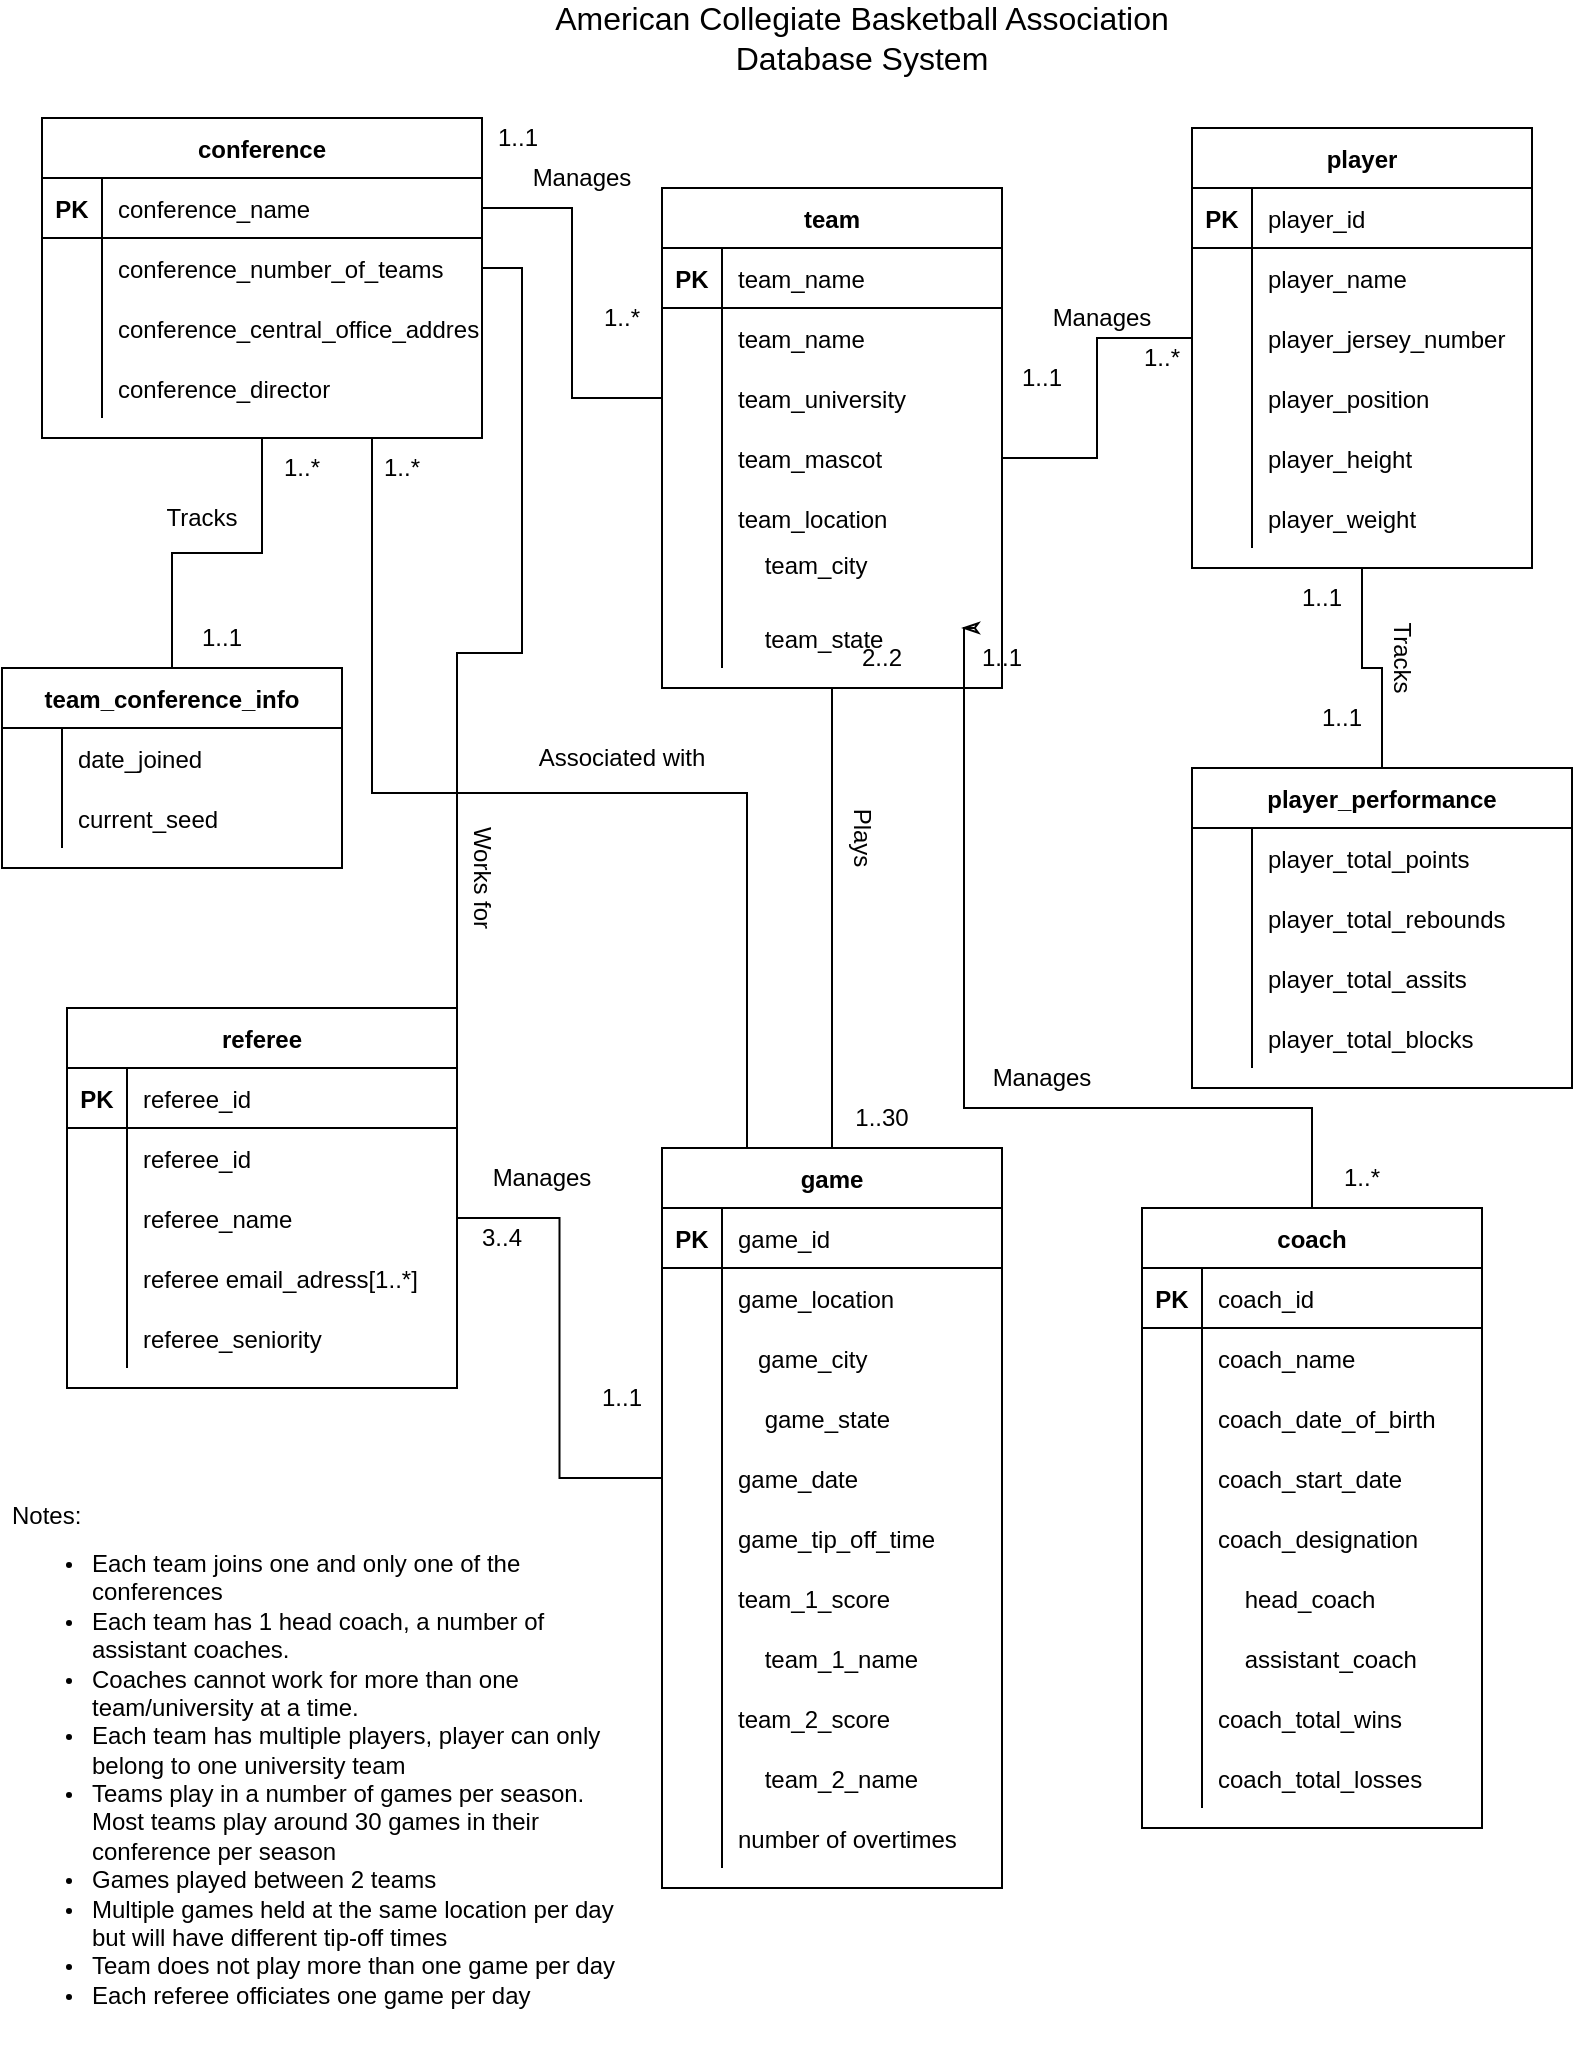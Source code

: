 <mxfile version="22.1.21" type="github" pages="2">
  <diagram id="R2lEEEUBdFMjLlhIrx00" name="v1_acbdb">
    <mxGraphModel dx="954" dy="647" grid="1" gridSize="10" guides="1" tooltips="1" connect="1" arrows="1" fold="1" page="1" pageScale="1" pageWidth="850" pageHeight="1100" math="0" shadow="0" extFonts="Permanent Marker^https://fonts.googleapis.com/css?family=Permanent+Marker">
      <root>
        <mxCell id="0" />
        <mxCell id="1" parent="0" />
        <mxCell id="K1-YuPi1KXsJHJLFUw2c-139" style="edgeStyle=orthogonalEdgeStyle;rounded=0;orthogonalLoop=1;jettySize=auto;html=1;exitX=0.5;exitY=1;exitDx=0;exitDy=0;entryX=0.5;entryY=0;entryDx=0;entryDy=0;endArrow=none;endFill=0;" parent="1" source="C-vyLk0tnHw3VtMMgP7b-2" target="K1-YuPi1KXsJHJLFUw2c-104" edge="1">
          <mxGeometry relative="1" as="geometry" />
        </mxCell>
        <mxCell id="C-vyLk0tnHw3VtMMgP7b-2" value="team" style="shape=table;startSize=30;container=1;collapsible=1;childLayout=tableLayout;fixedRows=1;rowLines=0;fontStyle=1;align=center;resizeLast=1;" parent="1" vertex="1">
          <mxGeometry x="350" y="100" width="170" height="250" as="geometry" />
        </mxCell>
        <mxCell id="C-vyLk0tnHw3VtMMgP7b-3" value="" style="shape=partialRectangle;collapsible=0;dropTarget=0;pointerEvents=0;fillColor=none;points=[[0,0.5],[1,0.5]];portConstraint=eastwest;top=0;left=0;right=0;bottom=1;" parent="C-vyLk0tnHw3VtMMgP7b-2" vertex="1">
          <mxGeometry y="30" width="170" height="30" as="geometry" />
        </mxCell>
        <mxCell id="C-vyLk0tnHw3VtMMgP7b-4" value="PK" style="shape=partialRectangle;overflow=hidden;connectable=0;fillColor=none;top=0;left=0;bottom=0;right=0;fontStyle=1;" parent="C-vyLk0tnHw3VtMMgP7b-3" vertex="1">
          <mxGeometry width="30" height="30" as="geometry">
            <mxRectangle width="30" height="30" as="alternateBounds" />
          </mxGeometry>
        </mxCell>
        <mxCell id="C-vyLk0tnHw3VtMMgP7b-5" value="team_name" style="shape=partialRectangle;overflow=hidden;connectable=0;fillColor=none;top=0;left=0;bottom=0;right=0;align=left;spacingLeft=6;fontStyle=0;" parent="C-vyLk0tnHw3VtMMgP7b-3" vertex="1">
          <mxGeometry x="30" width="140" height="30" as="geometry">
            <mxRectangle width="140" height="30" as="alternateBounds" />
          </mxGeometry>
        </mxCell>
        <mxCell id="lZR8lWnqMEM-wephZzkT-5" style="shape=partialRectangle;collapsible=0;dropTarget=0;pointerEvents=0;fillColor=none;points=[[0,0.5],[1,0.5]];portConstraint=eastwest;top=0;left=0;right=0;bottom=0;" vertex="1" parent="C-vyLk0tnHw3VtMMgP7b-2">
          <mxGeometry y="60" width="170" height="30" as="geometry" />
        </mxCell>
        <mxCell id="lZR8lWnqMEM-wephZzkT-6" style="shape=partialRectangle;overflow=hidden;connectable=0;fillColor=none;top=0;left=0;bottom=0;right=0;" vertex="1" parent="lZR8lWnqMEM-wephZzkT-5">
          <mxGeometry width="30" height="30" as="geometry">
            <mxRectangle width="30" height="30" as="alternateBounds" />
          </mxGeometry>
        </mxCell>
        <mxCell id="lZR8lWnqMEM-wephZzkT-7" value="team_name" style="shape=partialRectangle;overflow=hidden;connectable=0;fillColor=none;top=0;left=0;bottom=0;right=0;align=left;spacingLeft=6;" vertex="1" parent="lZR8lWnqMEM-wephZzkT-5">
          <mxGeometry x="30" width="140" height="30" as="geometry">
            <mxRectangle width="140" height="30" as="alternateBounds" />
          </mxGeometry>
        </mxCell>
        <mxCell id="C-vyLk0tnHw3VtMMgP7b-6" value="" style="shape=partialRectangle;collapsible=0;dropTarget=0;pointerEvents=0;fillColor=none;points=[[0,0.5],[1,0.5]];portConstraint=eastwest;top=0;left=0;right=0;bottom=0;" parent="C-vyLk0tnHw3VtMMgP7b-2" vertex="1">
          <mxGeometry y="90" width="170" height="30" as="geometry" />
        </mxCell>
        <mxCell id="C-vyLk0tnHw3VtMMgP7b-7" value="" style="shape=partialRectangle;overflow=hidden;connectable=0;fillColor=none;top=0;left=0;bottom=0;right=0;" parent="C-vyLk0tnHw3VtMMgP7b-6" vertex="1">
          <mxGeometry width="30" height="30" as="geometry">
            <mxRectangle width="30" height="30" as="alternateBounds" />
          </mxGeometry>
        </mxCell>
        <mxCell id="C-vyLk0tnHw3VtMMgP7b-8" value="team_university" style="shape=partialRectangle;overflow=hidden;connectable=0;fillColor=none;top=0;left=0;bottom=0;right=0;align=left;spacingLeft=6;" parent="C-vyLk0tnHw3VtMMgP7b-6" vertex="1">
          <mxGeometry x="30" width="140" height="30" as="geometry">
            <mxRectangle width="140" height="30" as="alternateBounds" />
          </mxGeometry>
        </mxCell>
        <mxCell id="C-vyLk0tnHw3VtMMgP7b-9" value="" style="shape=partialRectangle;collapsible=0;dropTarget=0;pointerEvents=0;fillColor=none;points=[[0,0.5],[1,0.5]];portConstraint=eastwest;top=0;left=0;right=0;bottom=0;" parent="C-vyLk0tnHw3VtMMgP7b-2" vertex="1">
          <mxGeometry y="120" width="170" height="30" as="geometry" />
        </mxCell>
        <mxCell id="C-vyLk0tnHw3VtMMgP7b-10" value="" style="shape=partialRectangle;overflow=hidden;connectable=0;fillColor=none;top=0;left=0;bottom=0;right=0;" parent="C-vyLk0tnHw3VtMMgP7b-9" vertex="1">
          <mxGeometry width="30" height="30" as="geometry">
            <mxRectangle width="30" height="30" as="alternateBounds" />
          </mxGeometry>
        </mxCell>
        <mxCell id="C-vyLk0tnHw3VtMMgP7b-11" value="team_mascot" style="shape=partialRectangle;overflow=hidden;connectable=0;fillColor=none;top=0;left=0;bottom=0;right=0;align=left;spacingLeft=6;" parent="C-vyLk0tnHw3VtMMgP7b-9" vertex="1">
          <mxGeometry x="30" width="140" height="30" as="geometry">
            <mxRectangle width="140" height="30" as="alternateBounds" />
          </mxGeometry>
        </mxCell>
        <mxCell id="K1-YuPi1KXsJHJLFUw2c-8" style="shape=partialRectangle;collapsible=0;dropTarget=0;pointerEvents=0;fillColor=none;points=[[0,0.5],[1,0.5]];portConstraint=eastwest;top=0;left=0;right=0;bottom=0;" parent="C-vyLk0tnHw3VtMMgP7b-2" vertex="1">
          <mxGeometry y="150" width="170" height="30" as="geometry" />
        </mxCell>
        <mxCell id="K1-YuPi1KXsJHJLFUw2c-9" style="shape=partialRectangle;overflow=hidden;connectable=0;fillColor=none;top=0;left=0;bottom=0;right=0;" parent="K1-YuPi1KXsJHJLFUw2c-8" vertex="1">
          <mxGeometry width="30" height="30" as="geometry">
            <mxRectangle width="30" height="30" as="alternateBounds" />
          </mxGeometry>
        </mxCell>
        <mxCell id="K1-YuPi1KXsJHJLFUw2c-10" value="team_location" style="shape=partialRectangle;overflow=hidden;connectable=0;fillColor=none;top=0;left=0;bottom=0;right=0;align=left;spacingLeft=6;" parent="K1-YuPi1KXsJHJLFUw2c-8" vertex="1">
          <mxGeometry x="30" width="140" height="30" as="geometry">
            <mxRectangle width="140" height="30" as="alternateBounds" />
          </mxGeometry>
        </mxCell>
        <mxCell id="K1-YuPi1KXsJHJLFUw2c-11" style="shape=partialRectangle;collapsible=0;dropTarget=0;pointerEvents=0;fillColor=none;points=[[0,0.5],[1,0.5]];portConstraint=eastwest;top=0;left=0;right=0;bottom=0;" parent="C-vyLk0tnHw3VtMMgP7b-2" vertex="1">
          <mxGeometry y="180" width="170" height="30" as="geometry" />
        </mxCell>
        <mxCell id="K1-YuPi1KXsJHJLFUw2c-12" style="shape=partialRectangle;overflow=hidden;connectable=0;fillColor=none;top=0;left=0;bottom=0;right=0;" parent="K1-YuPi1KXsJHJLFUw2c-11" vertex="1">
          <mxGeometry width="30" height="30" as="geometry">
            <mxRectangle width="30" height="30" as="alternateBounds" />
          </mxGeometry>
        </mxCell>
        <mxCell id="K1-YuPi1KXsJHJLFUw2c-13" value="    team_city&#xa;" style="shape=partialRectangle;overflow=hidden;connectable=0;fillColor=none;top=0;left=0;bottom=0;right=0;align=left;spacingLeft=6;" parent="K1-YuPi1KXsJHJLFUw2c-11" vertex="1">
          <mxGeometry x="30" width="140" height="30" as="geometry">
            <mxRectangle width="140" height="30" as="alternateBounds" />
          </mxGeometry>
        </mxCell>
        <mxCell id="K1-YuPi1KXsJHJLFUw2c-14" style="shape=partialRectangle;collapsible=0;dropTarget=0;pointerEvents=0;fillColor=none;points=[[0,0.5],[1,0.5]];portConstraint=eastwest;top=0;left=0;right=0;bottom=0;" parent="C-vyLk0tnHw3VtMMgP7b-2" vertex="1">
          <mxGeometry y="210" width="170" height="30" as="geometry" />
        </mxCell>
        <mxCell id="K1-YuPi1KXsJHJLFUw2c-15" style="shape=partialRectangle;overflow=hidden;connectable=0;fillColor=none;top=0;left=0;bottom=0;right=0;" parent="K1-YuPi1KXsJHJLFUw2c-14" vertex="1">
          <mxGeometry width="30" height="30" as="geometry">
            <mxRectangle width="30" height="30" as="alternateBounds" />
          </mxGeometry>
        </mxCell>
        <mxCell id="K1-YuPi1KXsJHJLFUw2c-16" value="    team_state" style="shape=partialRectangle;overflow=hidden;connectable=0;fillColor=none;top=0;left=0;bottom=0;right=0;align=left;spacingLeft=6;" parent="K1-YuPi1KXsJHJLFUw2c-14" vertex="1">
          <mxGeometry x="30" width="140" height="30" as="geometry">
            <mxRectangle width="140" height="30" as="alternateBounds" />
          </mxGeometry>
        </mxCell>
        <mxCell id="C-vyLk0tnHw3VtMMgP7b-13" value="team_conference_info" style="shape=table;startSize=30;container=1;collapsible=1;childLayout=tableLayout;fixedRows=1;rowLines=0;fontStyle=1;align=center;resizeLast=1;" parent="1" vertex="1">
          <mxGeometry x="20" y="340" width="170" height="100" as="geometry" />
        </mxCell>
        <mxCell id="C-vyLk0tnHw3VtMMgP7b-17" value="" style="shape=partialRectangle;collapsible=0;dropTarget=0;pointerEvents=0;fillColor=none;points=[[0,0.5],[1,0.5]];portConstraint=eastwest;top=0;left=0;right=0;bottom=0;" parent="C-vyLk0tnHw3VtMMgP7b-13" vertex="1">
          <mxGeometry y="30" width="170" height="30" as="geometry" />
        </mxCell>
        <mxCell id="C-vyLk0tnHw3VtMMgP7b-18" value="" style="shape=partialRectangle;overflow=hidden;connectable=0;fillColor=none;top=0;left=0;bottom=0;right=0;" parent="C-vyLk0tnHw3VtMMgP7b-17" vertex="1">
          <mxGeometry width="30" height="30" as="geometry">
            <mxRectangle width="30" height="30" as="alternateBounds" />
          </mxGeometry>
        </mxCell>
        <mxCell id="C-vyLk0tnHw3VtMMgP7b-19" value="date_joined" style="shape=partialRectangle;overflow=hidden;connectable=0;fillColor=none;top=0;left=0;bottom=0;right=0;align=left;spacingLeft=6;" parent="C-vyLk0tnHw3VtMMgP7b-17" vertex="1">
          <mxGeometry x="30" width="140" height="30" as="geometry">
            <mxRectangle width="140" height="30" as="alternateBounds" />
          </mxGeometry>
        </mxCell>
        <mxCell id="C-vyLk0tnHw3VtMMgP7b-20" value="" style="shape=partialRectangle;collapsible=0;dropTarget=0;pointerEvents=0;fillColor=none;points=[[0,0.5],[1,0.5]];portConstraint=eastwest;top=0;left=0;right=0;bottom=0;" parent="C-vyLk0tnHw3VtMMgP7b-13" vertex="1">
          <mxGeometry y="60" width="170" height="30" as="geometry" />
        </mxCell>
        <mxCell id="C-vyLk0tnHw3VtMMgP7b-21" value="" style="shape=partialRectangle;overflow=hidden;connectable=0;fillColor=none;top=0;left=0;bottom=0;right=0;" parent="C-vyLk0tnHw3VtMMgP7b-20" vertex="1">
          <mxGeometry width="30" height="30" as="geometry">
            <mxRectangle width="30" height="30" as="alternateBounds" />
          </mxGeometry>
        </mxCell>
        <mxCell id="C-vyLk0tnHw3VtMMgP7b-22" value="current_seed" style="shape=partialRectangle;overflow=hidden;connectable=0;fillColor=none;top=0;left=0;bottom=0;right=0;align=left;spacingLeft=6;" parent="C-vyLk0tnHw3VtMMgP7b-20" vertex="1">
          <mxGeometry x="30" width="140" height="30" as="geometry">
            <mxRectangle width="140" height="30" as="alternateBounds" />
          </mxGeometry>
        </mxCell>
        <mxCell id="K1-YuPi1KXsJHJLFUw2c-91" style="edgeStyle=orthogonalEdgeStyle;rounded=0;orthogonalLoop=1;jettySize=auto;html=1;exitX=0.5;exitY=1;exitDx=0;exitDy=0;endArrow=none;endFill=0;" parent="1" source="C-vyLk0tnHw3VtMMgP7b-23" target="C-vyLk0tnHw3VtMMgP7b-13" edge="1">
          <mxGeometry relative="1" as="geometry" />
        </mxCell>
        <mxCell id="K1-YuPi1KXsJHJLFUw2c-143" style="edgeStyle=orthogonalEdgeStyle;rounded=0;orthogonalLoop=1;jettySize=auto;html=1;exitX=0.75;exitY=1;exitDx=0;exitDy=0;entryX=0.25;entryY=0;entryDx=0;entryDy=0;endArrow=none;endFill=0;" parent="1" source="C-vyLk0tnHw3VtMMgP7b-23" target="K1-YuPi1KXsJHJLFUw2c-104" edge="1">
          <mxGeometry relative="1" as="geometry" />
        </mxCell>
        <mxCell id="C-vyLk0tnHw3VtMMgP7b-23" value="conference" style="shape=table;startSize=30;container=1;collapsible=1;childLayout=tableLayout;fixedRows=1;rowLines=0;fontStyle=1;align=center;resizeLast=1;" parent="1" vertex="1">
          <mxGeometry x="40" y="65" width="220" height="160" as="geometry" />
        </mxCell>
        <mxCell id="C-vyLk0tnHw3VtMMgP7b-24" value="" style="shape=partialRectangle;collapsible=0;dropTarget=0;pointerEvents=0;fillColor=none;points=[[0,0.5],[1,0.5]];portConstraint=eastwest;top=0;left=0;right=0;bottom=1;" parent="C-vyLk0tnHw3VtMMgP7b-23" vertex="1">
          <mxGeometry y="30" width="220" height="30" as="geometry" />
        </mxCell>
        <mxCell id="C-vyLk0tnHw3VtMMgP7b-25" value="PK" style="shape=partialRectangle;overflow=hidden;connectable=0;fillColor=none;top=0;left=0;bottom=0;right=0;fontStyle=1;" parent="C-vyLk0tnHw3VtMMgP7b-24" vertex="1">
          <mxGeometry width="30" height="30" as="geometry">
            <mxRectangle width="30" height="30" as="alternateBounds" />
          </mxGeometry>
        </mxCell>
        <mxCell id="C-vyLk0tnHw3VtMMgP7b-26" value="conference_name" style="shape=partialRectangle;overflow=hidden;connectable=0;fillColor=none;top=0;left=0;bottom=0;right=0;align=left;spacingLeft=6;fontStyle=0;" parent="C-vyLk0tnHw3VtMMgP7b-24" vertex="1">
          <mxGeometry x="30" width="190" height="30" as="geometry">
            <mxRectangle width="190" height="30" as="alternateBounds" />
          </mxGeometry>
        </mxCell>
        <mxCell id="C-vyLk0tnHw3VtMMgP7b-27" value="" style="shape=partialRectangle;collapsible=0;dropTarget=0;pointerEvents=0;fillColor=none;points=[[0,0.5],[1,0.5]];portConstraint=eastwest;top=0;left=0;right=0;bottom=0;" parent="C-vyLk0tnHw3VtMMgP7b-23" vertex="1">
          <mxGeometry y="60" width="220" height="30" as="geometry" />
        </mxCell>
        <mxCell id="C-vyLk0tnHw3VtMMgP7b-28" value="" style="shape=partialRectangle;overflow=hidden;connectable=0;fillColor=none;top=0;left=0;bottom=0;right=0;" parent="C-vyLk0tnHw3VtMMgP7b-27" vertex="1">
          <mxGeometry width="30" height="30" as="geometry">
            <mxRectangle width="30" height="30" as="alternateBounds" />
          </mxGeometry>
        </mxCell>
        <mxCell id="C-vyLk0tnHw3VtMMgP7b-29" value="conference_number_of_teams" style="shape=partialRectangle;overflow=hidden;connectable=0;fillColor=none;top=0;left=0;bottom=0;right=0;align=left;spacingLeft=6;" parent="C-vyLk0tnHw3VtMMgP7b-27" vertex="1">
          <mxGeometry x="30" width="190" height="30" as="geometry">
            <mxRectangle width="190" height="30" as="alternateBounds" />
          </mxGeometry>
        </mxCell>
        <mxCell id="K1-YuPi1KXsJHJLFUw2c-2" style="shape=partialRectangle;collapsible=0;dropTarget=0;pointerEvents=0;fillColor=none;points=[[0,0.5],[1,0.5]];portConstraint=eastwest;top=0;left=0;right=0;bottom=0;" parent="C-vyLk0tnHw3VtMMgP7b-23" vertex="1">
          <mxGeometry y="90" width="220" height="30" as="geometry" />
        </mxCell>
        <mxCell id="K1-YuPi1KXsJHJLFUw2c-3" style="shape=partialRectangle;overflow=hidden;connectable=0;fillColor=none;top=0;left=0;bottom=0;right=0;" parent="K1-YuPi1KXsJHJLFUw2c-2" vertex="1">
          <mxGeometry width="30" height="30" as="geometry">
            <mxRectangle width="30" height="30" as="alternateBounds" />
          </mxGeometry>
        </mxCell>
        <mxCell id="K1-YuPi1KXsJHJLFUw2c-4" value="conference_central_office_address" style="shape=partialRectangle;overflow=hidden;connectable=0;fillColor=none;top=0;left=0;bottom=0;right=0;align=left;spacingLeft=6;" parent="K1-YuPi1KXsJHJLFUw2c-2" vertex="1">
          <mxGeometry x="30" width="190" height="30" as="geometry">
            <mxRectangle width="190" height="30" as="alternateBounds" />
          </mxGeometry>
        </mxCell>
        <mxCell id="K1-YuPi1KXsJHJLFUw2c-5" style="shape=partialRectangle;collapsible=0;dropTarget=0;pointerEvents=0;fillColor=none;points=[[0,0.5],[1,0.5]];portConstraint=eastwest;top=0;left=0;right=0;bottom=0;" parent="C-vyLk0tnHw3VtMMgP7b-23" vertex="1">
          <mxGeometry y="120" width="220" height="30" as="geometry" />
        </mxCell>
        <mxCell id="K1-YuPi1KXsJHJLFUw2c-6" style="shape=partialRectangle;overflow=hidden;connectable=0;fillColor=none;top=0;left=0;bottom=0;right=0;" parent="K1-YuPi1KXsJHJLFUw2c-5" vertex="1">
          <mxGeometry width="30" height="30" as="geometry">
            <mxRectangle width="30" height="30" as="alternateBounds" />
          </mxGeometry>
        </mxCell>
        <mxCell id="K1-YuPi1KXsJHJLFUw2c-7" value="conference_director" style="shape=partialRectangle;overflow=hidden;connectable=0;fillColor=none;top=0;left=0;bottom=0;right=0;align=left;spacingLeft=6;" parent="K1-YuPi1KXsJHJLFUw2c-5" vertex="1">
          <mxGeometry x="30" width="190" height="30" as="geometry">
            <mxRectangle width="190" height="30" as="alternateBounds" />
          </mxGeometry>
        </mxCell>
        <mxCell id="K1-YuPi1KXsJHJLFUw2c-18" value="player" style="shape=table;startSize=30;container=1;collapsible=1;childLayout=tableLayout;fixedRows=1;rowLines=0;fontStyle=1;align=center;resizeLast=1;" parent="1" vertex="1">
          <mxGeometry x="615" y="70" width="170" height="220" as="geometry" />
        </mxCell>
        <mxCell id="K1-YuPi1KXsJHJLFUw2c-19" value="" style="shape=partialRectangle;collapsible=0;dropTarget=0;pointerEvents=0;fillColor=none;points=[[0,0.5],[1,0.5]];portConstraint=eastwest;top=0;left=0;right=0;bottom=1;" parent="K1-YuPi1KXsJHJLFUw2c-18" vertex="1">
          <mxGeometry y="30" width="170" height="30" as="geometry" />
        </mxCell>
        <mxCell id="K1-YuPi1KXsJHJLFUw2c-20" value="PK" style="shape=partialRectangle;overflow=hidden;connectable=0;fillColor=none;top=0;left=0;bottom=0;right=0;fontStyle=1;" parent="K1-YuPi1KXsJHJLFUw2c-19" vertex="1">
          <mxGeometry width="30" height="30" as="geometry">
            <mxRectangle width="30" height="30" as="alternateBounds" />
          </mxGeometry>
        </mxCell>
        <mxCell id="K1-YuPi1KXsJHJLFUw2c-21" value="player_id" style="shape=partialRectangle;overflow=hidden;connectable=0;fillColor=none;top=0;left=0;bottom=0;right=0;align=left;spacingLeft=6;fontStyle=0;" parent="K1-YuPi1KXsJHJLFUw2c-19" vertex="1">
          <mxGeometry x="30" width="140" height="30" as="geometry">
            <mxRectangle width="140" height="30" as="alternateBounds" />
          </mxGeometry>
        </mxCell>
        <mxCell id="K1-YuPi1KXsJHJLFUw2c-22" value="" style="shape=partialRectangle;collapsible=0;dropTarget=0;pointerEvents=0;fillColor=none;points=[[0,0.5],[1,0.5]];portConstraint=eastwest;top=0;left=0;right=0;bottom=0;" parent="K1-YuPi1KXsJHJLFUw2c-18" vertex="1">
          <mxGeometry y="60" width="170" height="30" as="geometry" />
        </mxCell>
        <mxCell id="K1-YuPi1KXsJHJLFUw2c-23" value="" style="shape=partialRectangle;overflow=hidden;connectable=0;fillColor=none;top=0;left=0;bottom=0;right=0;" parent="K1-YuPi1KXsJHJLFUw2c-22" vertex="1">
          <mxGeometry width="30" height="30" as="geometry">
            <mxRectangle width="30" height="30" as="alternateBounds" />
          </mxGeometry>
        </mxCell>
        <mxCell id="K1-YuPi1KXsJHJLFUw2c-24" value="player_name" style="shape=partialRectangle;overflow=hidden;connectable=0;fillColor=none;top=0;left=0;bottom=0;right=0;align=left;spacingLeft=6;" parent="K1-YuPi1KXsJHJLFUw2c-22" vertex="1">
          <mxGeometry x="30" width="140" height="30" as="geometry">
            <mxRectangle width="140" height="30" as="alternateBounds" />
          </mxGeometry>
        </mxCell>
        <mxCell id="K1-YuPi1KXsJHJLFUw2c-25" value="" style="shape=partialRectangle;collapsible=0;dropTarget=0;pointerEvents=0;fillColor=none;points=[[0,0.5],[1,0.5]];portConstraint=eastwest;top=0;left=0;right=0;bottom=0;" parent="K1-YuPi1KXsJHJLFUw2c-18" vertex="1">
          <mxGeometry y="90" width="170" height="30" as="geometry" />
        </mxCell>
        <mxCell id="K1-YuPi1KXsJHJLFUw2c-26" value="" style="shape=partialRectangle;overflow=hidden;connectable=0;fillColor=none;top=0;left=0;bottom=0;right=0;" parent="K1-YuPi1KXsJHJLFUw2c-25" vertex="1">
          <mxGeometry width="30" height="30" as="geometry">
            <mxRectangle width="30" height="30" as="alternateBounds" />
          </mxGeometry>
        </mxCell>
        <mxCell id="K1-YuPi1KXsJHJLFUw2c-27" value="player_jersey_number" style="shape=partialRectangle;overflow=hidden;connectable=0;fillColor=none;top=0;left=0;bottom=0;right=0;align=left;spacingLeft=6;" parent="K1-YuPi1KXsJHJLFUw2c-25" vertex="1">
          <mxGeometry x="30" width="140" height="30" as="geometry">
            <mxRectangle width="140" height="30" as="alternateBounds" />
          </mxGeometry>
        </mxCell>
        <mxCell id="K1-YuPi1KXsJHJLFUw2c-28" style="shape=partialRectangle;collapsible=0;dropTarget=0;pointerEvents=0;fillColor=none;points=[[0,0.5],[1,0.5]];portConstraint=eastwest;top=0;left=0;right=0;bottom=0;" parent="K1-YuPi1KXsJHJLFUw2c-18" vertex="1">
          <mxGeometry y="120" width="170" height="30" as="geometry" />
        </mxCell>
        <mxCell id="K1-YuPi1KXsJHJLFUw2c-29" style="shape=partialRectangle;overflow=hidden;connectable=0;fillColor=none;top=0;left=0;bottom=0;right=0;" parent="K1-YuPi1KXsJHJLFUw2c-28" vertex="1">
          <mxGeometry width="30" height="30" as="geometry">
            <mxRectangle width="30" height="30" as="alternateBounds" />
          </mxGeometry>
        </mxCell>
        <mxCell id="K1-YuPi1KXsJHJLFUw2c-30" value="player_position" style="shape=partialRectangle;overflow=hidden;connectable=0;fillColor=none;top=0;left=0;bottom=0;right=0;align=left;spacingLeft=6;" parent="K1-YuPi1KXsJHJLFUw2c-28" vertex="1">
          <mxGeometry x="30" width="140" height="30" as="geometry">
            <mxRectangle width="140" height="30" as="alternateBounds" />
          </mxGeometry>
        </mxCell>
        <mxCell id="K1-YuPi1KXsJHJLFUw2c-31" style="shape=partialRectangle;collapsible=0;dropTarget=0;pointerEvents=0;fillColor=none;points=[[0,0.5],[1,0.5]];portConstraint=eastwest;top=0;left=0;right=0;bottom=0;" parent="K1-YuPi1KXsJHJLFUw2c-18" vertex="1">
          <mxGeometry y="150" width="170" height="30" as="geometry" />
        </mxCell>
        <mxCell id="K1-YuPi1KXsJHJLFUw2c-32" style="shape=partialRectangle;overflow=hidden;connectable=0;fillColor=none;top=0;left=0;bottom=0;right=0;" parent="K1-YuPi1KXsJHJLFUw2c-31" vertex="1">
          <mxGeometry width="30" height="30" as="geometry">
            <mxRectangle width="30" height="30" as="alternateBounds" />
          </mxGeometry>
        </mxCell>
        <mxCell id="K1-YuPi1KXsJHJLFUw2c-33" value="player_height" style="shape=partialRectangle;overflow=hidden;connectable=0;fillColor=none;top=0;left=0;bottom=0;right=0;align=left;spacingLeft=6;" parent="K1-YuPi1KXsJHJLFUw2c-31" vertex="1">
          <mxGeometry x="30" width="140" height="30" as="geometry">
            <mxRectangle width="140" height="30" as="alternateBounds" />
          </mxGeometry>
        </mxCell>
        <mxCell id="K1-YuPi1KXsJHJLFUw2c-34" style="shape=partialRectangle;collapsible=0;dropTarget=0;pointerEvents=0;fillColor=none;points=[[0,0.5],[1,0.5]];portConstraint=eastwest;top=0;left=0;right=0;bottom=0;" parent="K1-YuPi1KXsJHJLFUw2c-18" vertex="1">
          <mxGeometry y="180" width="170" height="30" as="geometry" />
        </mxCell>
        <mxCell id="K1-YuPi1KXsJHJLFUw2c-35" style="shape=partialRectangle;overflow=hidden;connectable=0;fillColor=none;top=0;left=0;bottom=0;right=0;" parent="K1-YuPi1KXsJHJLFUw2c-34" vertex="1">
          <mxGeometry width="30" height="30" as="geometry">
            <mxRectangle width="30" height="30" as="alternateBounds" />
          </mxGeometry>
        </mxCell>
        <mxCell id="K1-YuPi1KXsJHJLFUw2c-36" value="player_weight" style="shape=partialRectangle;overflow=hidden;connectable=0;fillColor=none;top=0;left=0;bottom=0;right=0;align=left;spacingLeft=6;" parent="K1-YuPi1KXsJHJLFUw2c-34" vertex="1">
          <mxGeometry x="30" width="140" height="30" as="geometry">
            <mxRectangle width="140" height="30" as="alternateBounds" />
          </mxGeometry>
        </mxCell>
        <mxCell id="K1-YuPi1KXsJHJLFUw2c-37" value="referee" style="shape=table;startSize=30;container=1;collapsible=1;childLayout=tableLayout;fixedRows=1;rowLines=0;fontStyle=1;align=center;resizeLast=1;" parent="1" vertex="1">
          <mxGeometry x="52.5" y="510" width="195" height="190" as="geometry" />
        </mxCell>
        <mxCell id="K1-YuPi1KXsJHJLFUw2c-38" value="" style="shape=partialRectangle;collapsible=0;dropTarget=0;pointerEvents=0;fillColor=none;points=[[0,0.5],[1,0.5]];portConstraint=eastwest;top=0;left=0;right=0;bottom=1;" parent="K1-YuPi1KXsJHJLFUw2c-37" vertex="1">
          <mxGeometry y="30" width="195" height="30" as="geometry" />
        </mxCell>
        <mxCell id="K1-YuPi1KXsJHJLFUw2c-39" value="PK" style="shape=partialRectangle;overflow=hidden;connectable=0;fillColor=none;top=0;left=0;bottom=0;right=0;fontStyle=1;" parent="K1-YuPi1KXsJHJLFUw2c-38" vertex="1">
          <mxGeometry width="30" height="30" as="geometry">
            <mxRectangle width="30" height="30" as="alternateBounds" />
          </mxGeometry>
        </mxCell>
        <mxCell id="K1-YuPi1KXsJHJLFUw2c-40" value="referee_id" style="shape=partialRectangle;overflow=hidden;connectable=0;fillColor=none;top=0;left=0;bottom=0;right=0;align=left;spacingLeft=6;fontStyle=0;" parent="K1-YuPi1KXsJHJLFUw2c-38" vertex="1">
          <mxGeometry x="30" width="165" height="30" as="geometry">
            <mxRectangle width="165" height="30" as="alternateBounds" />
          </mxGeometry>
        </mxCell>
        <mxCell id="K1-YuPi1KXsJHJLFUw2c-41" value="" style="shape=partialRectangle;collapsible=0;dropTarget=0;pointerEvents=0;fillColor=none;points=[[0,0.5],[1,0.5]];portConstraint=eastwest;top=0;left=0;right=0;bottom=0;" parent="K1-YuPi1KXsJHJLFUw2c-37" vertex="1">
          <mxGeometry y="60" width="195" height="30" as="geometry" />
        </mxCell>
        <mxCell id="K1-YuPi1KXsJHJLFUw2c-42" value="" style="shape=partialRectangle;overflow=hidden;connectable=0;fillColor=none;top=0;left=0;bottom=0;right=0;" parent="K1-YuPi1KXsJHJLFUw2c-41" vertex="1">
          <mxGeometry width="30" height="30" as="geometry">
            <mxRectangle width="30" height="30" as="alternateBounds" />
          </mxGeometry>
        </mxCell>
        <mxCell id="K1-YuPi1KXsJHJLFUw2c-43" value="referee_id" style="shape=partialRectangle;overflow=hidden;connectable=0;fillColor=none;top=0;left=0;bottom=0;right=0;align=left;spacingLeft=6;" parent="K1-YuPi1KXsJHJLFUw2c-41" vertex="1">
          <mxGeometry x="30" width="165" height="30" as="geometry">
            <mxRectangle width="165" height="30" as="alternateBounds" />
          </mxGeometry>
        </mxCell>
        <mxCell id="K1-YuPi1KXsJHJLFUw2c-44" value="" style="shape=partialRectangle;collapsible=0;dropTarget=0;pointerEvents=0;fillColor=none;points=[[0,0.5],[1,0.5]];portConstraint=eastwest;top=0;left=0;right=0;bottom=0;" parent="K1-YuPi1KXsJHJLFUw2c-37" vertex="1">
          <mxGeometry y="90" width="195" height="30" as="geometry" />
        </mxCell>
        <mxCell id="K1-YuPi1KXsJHJLFUw2c-45" value="" style="shape=partialRectangle;overflow=hidden;connectable=0;fillColor=none;top=0;left=0;bottom=0;right=0;" parent="K1-YuPi1KXsJHJLFUw2c-44" vertex="1">
          <mxGeometry width="30" height="30" as="geometry">
            <mxRectangle width="30" height="30" as="alternateBounds" />
          </mxGeometry>
        </mxCell>
        <mxCell id="K1-YuPi1KXsJHJLFUw2c-46" value="referee_name" style="shape=partialRectangle;overflow=hidden;connectable=0;fillColor=none;top=0;left=0;bottom=0;right=0;align=left;spacingLeft=6;" parent="K1-YuPi1KXsJHJLFUw2c-44" vertex="1">
          <mxGeometry x="30" width="165" height="30" as="geometry">
            <mxRectangle width="165" height="30" as="alternateBounds" />
          </mxGeometry>
        </mxCell>
        <mxCell id="K1-YuPi1KXsJHJLFUw2c-47" style="shape=partialRectangle;collapsible=0;dropTarget=0;pointerEvents=0;fillColor=none;points=[[0,0.5],[1,0.5]];portConstraint=eastwest;top=0;left=0;right=0;bottom=0;" parent="K1-YuPi1KXsJHJLFUw2c-37" vertex="1">
          <mxGeometry y="120" width="195" height="30" as="geometry" />
        </mxCell>
        <mxCell id="K1-YuPi1KXsJHJLFUw2c-48" style="shape=partialRectangle;overflow=hidden;connectable=0;fillColor=none;top=0;left=0;bottom=0;right=0;" parent="K1-YuPi1KXsJHJLFUw2c-47" vertex="1">
          <mxGeometry width="30" height="30" as="geometry">
            <mxRectangle width="30" height="30" as="alternateBounds" />
          </mxGeometry>
        </mxCell>
        <mxCell id="K1-YuPi1KXsJHJLFUw2c-49" value="referee email_adress[1..*]" style="shape=partialRectangle;overflow=hidden;connectable=0;fillColor=none;top=0;left=0;bottom=0;right=0;align=left;spacingLeft=6;" parent="K1-YuPi1KXsJHJLFUw2c-47" vertex="1">
          <mxGeometry x="30" width="165" height="30" as="geometry">
            <mxRectangle width="165" height="30" as="alternateBounds" />
          </mxGeometry>
        </mxCell>
        <mxCell id="K1-YuPi1KXsJHJLFUw2c-50" style="shape=partialRectangle;collapsible=0;dropTarget=0;pointerEvents=0;fillColor=none;points=[[0,0.5],[1,0.5]];portConstraint=eastwest;top=0;left=0;right=0;bottom=0;" parent="K1-YuPi1KXsJHJLFUw2c-37" vertex="1">
          <mxGeometry y="150" width="195" height="30" as="geometry" />
        </mxCell>
        <mxCell id="K1-YuPi1KXsJHJLFUw2c-51" style="shape=partialRectangle;overflow=hidden;connectable=0;fillColor=none;top=0;left=0;bottom=0;right=0;" parent="K1-YuPi1KXsJHJLFUw2c-50" vertex="1">
          <mxGeometry width="30" height="30" as="geometry">
            <mxRectangle width="30" height="30" as="alternateBounds" />
          </mxGeometry>
        </mxCell>
        <mxCell id="K1-YuPi1KXsJHJLFUw2c-52" value="referee_seniority" style="shape=partialRectangle;overflow=hidden;connectable=0;fillColor=none;top=0;left=0;bottom=0;right=0;align=left;spacingLeft=6;" parent="K1-YuPi1KXsJHJLFUw2c-50" vertex="1">
          <mxGeometry x="30" width="165" height="30" as="geometry">
            <mxRectangle width="165" height="30" as="alternateBounds" />
          </mxGeometry>
        </mxCell>
        <mxCell id="K1-YuPi1KXsJHJLFUw2c-56" value="player_performance" style="shape=table;startSize=30;container=1;collapsible=1;childLayout=tableLayout;fixedRows=1;rowLines=0;fontStyle=1;align=center;resizeLast=1;" parent="1" vertex="1">
          <mxGeometry x="615" y="390" width="190" height="160" as="geometry" />
        </mxCell>
        <mxCell id="K1-YuPi1KXsJHJLFUw2c-57" value="" style="shape=partialRectangle;collapsible=0;dropTarget=0;pointerEvents=0;fillColor=none;points=[[0,0.5],[1,0.5]];portConstraint=eastwest;top=0;left=0;right=0;bottom=0;" parent="K1-YuPi1KXsJHJLFUw2c-56" vertex="1">
          <mxGeometry y="30" width="190" height="30" as="geometry" />
        </mxCell>
        <mxCell id="K1-YuPi1KXsJHJLFUw2c-58" value="" style="shape=partialRectangle;overflow=hidden;connectable=0;fillColor=none;top=0;left=0;bottom=0;right=0;" parent="K1-YuPi1KXsJHJLFUw2c-57" vertex="1">
          <mxGeometry width="30" height="30" as="geometry">
            <mxRectangle width="30" height="30" as="alternateBounds" />
          </mxGeometry>
        </mxCell>
        <mxCell id="K1-YuPi1KXsJHJLFUw2c-59" value="player_total_points" style="shape=partialRectangle;overflow=hidden;connectable=0;fillColor=none;top=0;left=0;bottom=0;right=0;align=left;spacingLeft=6;" parent="K1-YuPi1KXsJHJLFUw2c-57" vertex="1">
          <mxGeometry x="30" width="160" height="30" as="geometry">
            <mxRectangle width="160" height="30" as="alternateBounds" />
          </mxGeometry>
        </mxCell>
        <mxCell id="K1-YuPi1KXsJHJLFUw2c-60" value="" style="shape=partialRectangle;collapsible=0;dropTarget=0;pointerEvents=0;fillColor=none;points=[[0,0.5],[1,0.5]];portConstraint=eastwest;top=0;left=0;right=0;bottom=0;" parent="K1-YuPi1KXsJHJLFUw2c-56" vertex="1">
          <mxGeometry y="60" width="190" height="30" as="geometry" />
        </mxCell>
        <mxCell id="K1-YuPi1KXsJHJLFUw2c-61" value="" style="shape=partialRectangle;overflow=hidden;connectable=0;fillColor=none;top=0;left=0;bottom=0;right=0;" parent="K1-YuPi1KXsJHJLFUw2c-60" vertex="1">
          <mxGeometry width="30" height="30" as="geometry">
            <mxRectangle width="30" height="30" as="alternateBounds" />
          </mxGeometry>
        </mxCell>
        <mxCell id="K1-YuPi1KXsJHJLFUw2c-62" value="player_total_rebounds" style="shape=partialRectangle;overflow=hidden;connectable=0;fillColor=none;top=0;left=0;bottom=0;right=0;align=left;spacingLeft=6;" parent="K1-YuPi1KXsJHJLFUw2c-60" vertex="1">
          <mxGeometry x="30" width="160" height="30" as="geometry">
            <mxRectangle width="160" height="30" as="alternateBounds" />
          </mxGeometry>
        </mxCell>
        <mxCell id="K1-YuPi1KXsJHJLFUw2c-66" style="shape=partialRectangle;collapsible=0;dropTarget=0;pointerEvents=0;fillColor=none;points=[[0,0.5],[1,0.5]];portConstraint=eastwest;top=0;left=0;right=0;bottom=0;" parent="K1-YuPi1KXsJHJLFUw2c-56" vertex="1">
          <mxGeometry y="90" width="190" height="30" as="geometry" />
        </mxCell>
        <mxCell id="K1-YuPi1KXsJHJLFUw2c-67" style="shape=partialRectangle;overflow=hidden;connectable=0;fillColor=none;top=0;left=0;bottom=0;right=0;" parent="K1-YuPi1KXsJHJLFUw2c-66" vertex="1">
          <mxGeometry width="30" height="30" as="geometry">
            <mxRectangle width="30" height="30" as="alternateBounds" />
          </mxGeometry>
        </mxCell>
        <mxCell id="K1-YuPi1KXsJHJLFUw2c-68" value="player_total_assits" style="shape=partialRectangle;overflow=hidden;connectable=0;fillColor=none;top=0;left=0;bottom=0;right=0;align=left;spacingLeft=6;" parent="K1-YuPi1KXsJHJLFUw2c-66" vertex="1">
          <mxGeometry x="30" width="160" height="30" as="geometry">
            <mxRectangle width="160" height="30" as="alternateBounds" />
          </mxGeometry>
        </mxCell>
        <mxCell id="K1-YuPi1KXsJHJLFUw2c-63" style="shape=partialRectangle;collapsible=0;dropTarget=0;pointerEvents=0;fillColor=none;points=[[0,0.5],[1,0.5]];portConstraint=eastwest;top=0;left=0;right=0;bottom=0;" parent="K1-YuPi1KXsJHJLFUw2c-56" vertex="1">
          <mxGeometry y="120" width="190" height="30" as="geometry" />
        </mxCell>
        <mxCell id="K1-YuPi1KXsJHJLFUw2c-64" style="shape=partialRectangle;overflow=hidden;connectable=0;fillColor=none;top=0;left=0;bottom=0;right=0;" parent="K1-YuPi1KXsJHJLFUw2c-63" vertex="1">
          <mxGeometry width="30" height="30" as="geometry">
            <mxRectangle width="30" height="30" as="alternateBounds" />
          </mxGeometry>
        </mxCell>
        <mxCell id="K1-YuPi1KXsJHJLFUw2c-65" value="player_total_blocks" style="shape=partialRectangle;overflow=hidden;connectable=0;fillColor=none;top=0;left=0;bottom=0;right=0;align=left;spacingLeft=6;" parent="K1-YuPi1KXsJHJLFUw2c-63" vertex="1">
          <mxGeometry x="30" width="160" height="30" as="geometry">
            <mxRectangle width="160" height="30" as="alternateBounds" />
          </mxGeometry>
        </mxCell>
        <mxCell id="K1-YuPi1KXsJHJLFUw2c-89" style="edgeStyle=orthogonalEdgeStyle;rounded=0;orthogonalLoop=1;jettySize=auto;html=1;exitX=0.5;exitY=1;exitDx=0;exitDy=0;entryX=0.5;entryY=0;entryDx=0;entryDy=0;endArrow=none;endFill=0;" parent="1" source="K1-YuPi1KXsJHJLFUw2c-18" target="K1-YuPi1KXsJHJLFUw2c-56" edge="1">
          <mxGeometry relative="1" as="geometry" />
        </mxCell>
        <mxCell id="K1-YuPi1KXsJHJLFUw2c-90" style="edgeStyle=orthogonalEdgeStyle;rounded=0;orthogonalLoop=1;jettySize=auto;html=1;exitX=1;exitY=0.5;exitDx=0;exitDy=0;entryX=1;entryY=0;entryDx=0;entryDy=0;endArrow=none;endFill=0;" parent="1" source="C-vyLk0tnHw3VtMMgP7b-27" target="K1-YuPi1KXsJHJLFUw2c-37" edge="1">
          <mxGeometry relative="1" as="geometry" />
        </mxCell>
        <mxCell id="K1-YuPi1KXsJHJLFUw2c-92" style="edgeStyle=orthogonalEdgeStyle;rounded=0;orthogonalLoop=1;jettySize=auto;html=1;exitX=1;exitY=0.5;exitDx=0;exitDy=0;entryX=0;entryY=0.5;entryDx=0;entryDy=0;endArrow=none;endFill=0;" parent="1" source="C-vyLk0tnHw3VtMMgP7b-24" target="C-vyLk0tnHw3VtMMgP7b-6" edge="1">
          <mxGeometry relative="1" as="geometry" />
        </mxCell>
        <mxCell id="K1-YuPi1KXsJHJLFUw2c-96" style="edgeStyle=orthogonalEdgeStyle;rounded=0;orthogonalLoop=1;jettySize=auto;html=1;exitX=1;exitY=0.5;exitDx=0;exitDy=0;entryX=0;entryY=0.5;entryDx=0;entryDy=0;endArrow=none;endFill=0;" parent="1" source="C-vyLk0tnHw3VtMMgP7b-9" target="K1-YuPi1KXsJHJLFUw2c-25" edge="1">
          <mxGeometry relative="1" as="geometry" />
        </mxCell>
        <mxCell id="K1-YuPi1KXsJHJLFUw2c-97" value="Tracks" style="text;html=1;strokeColor=none;fillColor=none;align=center;verticalAlign=middle;whiteSpace=wrap;rounded=0;" parent="1" vertex="1">
          <mxGeometry x="90" y="250" width="60" height="30" as="geometry" />
        </mxCell>
        <mxCell id="K1-YuPi1KXsJHJLFUw2c-100" value="Manages" style="text;html=1;strokeColor=none;fillColor=none;align=center;verticalAlign=middle;whiteSpace=wrap;rounded=0;" parent="1" vertex="1">
          <mxGeometry x="540" y="150" width="60" height="30" as="geometry" />
        </mxCell>
        <mxCell id="K1-YuPi1KXsJHJLFUw2c-104" value="game" style="shape=table;startSize=30;container=1;collapsible=1;childLayout=tableLayout;fixedRows=1;rowLines=0;fontStyle=1;align=center;resizeLast=1;" parent="1" vertex="1">
          <mxGeometry x="350" y="580" width="170" height="370" as="geometry" />
        </mxCell>
        <mxCell id="K1-YuPi1KXsJHJLFUw2c-105" value="" style="shape=partialRectangle;collapsible=0;dropTarget=0;pointerEvents=0;fillColor=none;points=[[0,0.5],[1,0.5]];portConstraint=eastwest;top=0;left=0;right=0;bottom=1;" parent="K1-YuPi1KXsJHJLFUw2c-104" vertex="1">
          <mxGeometry y="30" width="170" height="30" as="geometry" />
        </mxCell>
        <mxCell id="K1-YuPi1KXsJHJLFUw2c-106" value="PK" style="shape=partialRectangle;overflow=hidden;connectable=0;fillColor=none;top=0;left=0;bottom=0;right=0;fontStyle=1;" parent="K1-YuPi1KXsJHJLFUw2c-105" vertex="1">
          <mxGeometry width="30" height="30" as="geometry">
            <mxRectangle width="30" height="30" as="alternateBounds" />
          </mxGeometry>
        </mxCell>
        <mxCell id="K1-YuPi1KXsJHJLFUw2c-107" value="game_id" style="shape=partialRectangle;overflow=hidden;connectable=0;fillColor=none;top=0;left=0;bottom=0;right=0;align=left;spacingLeft=6;fontStyle=0;" parent="K1-YuPi1KXsJHJLFUw2c-105" vertex="1">
          <mxGeometry x="30" width="140" height="30" as="geometry">
            <mxRectangle width="140" height="30" as="alternateBounds" />
          </mxGeometry>
        </mxCell>
        <mxCell id="K1-YuPi1KXsJHJLFUw2c-108" value="" style="shape=partialRectangle;collapsible=0;dropTarget=0;pointerEvents=0;fillColor=none;points=[[0,0.5],[1,0.5]];portConstraint=eastwest;top=0;left=0;right=0;bottom=0;" parent="K1-YuPi1KXsJHJLFUw2c-104" vertex="1">
          <mxGeometry y="60" width="170" height="30" as="geometry" />
        </mxCell>
        <mxCell id="K1-YuPi1KXsJHJLFUw2c-109" value="" style="shape=partialRectangle;overflow=hidden;connectable=0;fillColor=none;top=0;left=0;bottom=0;right=0;" parent="K1-YuPi1KXsJHJLFUw2c-108" vertex="1">
          <mxGeometry width="30" height="30" as="geometry">
            <mxRectangle width="30" height="30" as="alternateBounds" />
          </mxGeometry>
        </mxCell>
        <mxCell id="K1-YuPi1KXsJHJLFUw2c-110" value="game_location" style="shape=partialRectangle;overflow=hidden;connectable=0;fillColor=none;top=0;left=0;bottom=0;right=0;align=left;spacingLeft=6;" parent="K1-YuPi1KXsJHJLFUw2c-108" vertex="1">
          <mxGeometry x="30" width="140" height="30" as="geometry">
            <mxRectangle width="140" height="30" as="alternateBounds" />
          </mxGeometry>
        </mxCell>
        <mxCell id="K1-YuPi1KXsJHJLFUw2c-111" value="" style="shape=partialRectangle;collapsible=0;dropTarget=0;pointerEvents=0;fillColor=none;points=[[0,0.5],[1,0.5]];portConstraint=eastwest;top=0;left=0;right=0;bottom=0;" parent="K1-YuPi1KXsJHJLFUw2c-104" vertex="1">
          <mxGeometry y="90" width="170" height="30" as="geometry" />
        </mxCell>
        <mxCell id="K1-YuPi1KXsJHJLFUw2c-112" value="" style="shape=partialRectangle;overflow=hidden;connectable=0;fillColor=none;top=0;left=0;bottom=0;right=0;" parent="K1-YuPi1KXsJHJLFUw2c-111" vertex="1">
          <mxGeometry width="30" height="30" as="geometry">
            <mxRectangle width="30" height="30" as="alternateBounds" />
          </mxGeometry>
        </mxCell>
        <mxCell id="K1-YuPi1KXsJHJLFUw2c-113" value="   game_city" style="shape=partialRectangle;overflow=hidden;connectable=0;fillColor=none;top=0;left=0;bottom=0;right=0;align=left;spacingLeft=6;" parent="K1-YuPi1KXsJHJLFUw2c-111" vertex="1">
          <mxGeometry x="30" width="140" height="30" as="geometry">
            <mxRectangle width="140" height="30" as="alternateBounds" />
          </mxGeometry>
        </mxCell>
        <mxCell id="K1-YuPi1KXsJHJLFUw2c-114" style="shape=partialRectangle;collapsible=0;dropTarget=0;pointerEvents=0;fillColor=none;points=[[0,0.5],[1,0.5]];portConstraint=eastwest;top=0;left=0;right=0;bottom=0;" parent="K1-YuPi1KXsJHJLFUw2c-104" vertex="1">
          <mxGeometry y="120" width="170" height="30" as="geometry" />
        </mxCell>
        <mxCell id="K1-YuPi1KXsJHJLFUw2c-115" style="shape=partialRectangle;overflow=hidden;connectable=0;fillColor=none;top=0;left=0;bottom=0;right=0;" parent="K1-YuPi1KXsJHJLFUw2c-114" vertex="1">
          <mxGeometry width="30" height="30" as="geometry">
            <mxRectangle width="30" height="30" as="alternateBounds" />
          </mxGeometry>
        </mxCell>
        <mxCell id="K1-YuPi1KXsJHJLFUw2c-116" value="    game_state" style="shape=partialRectangle;overflow=hidden;connectable=0;fillColor=none;top=0;left=0;bottom=0;right=0;align=left;spacingLeft=6;" parent="K1-YuPi1KXsJHJLFUw2c-114" vertex="1">
          <mxGeometry x="30" width="140" height="30" as="geometry">
            <mxRectangle width="140" height="30" as="alternateBounds" />
          </mxGeometry>
        </mxCell>
        <mxCell id="K1-YuPi1KXsJHJLFUw2c-117" style="shape=partialRectangle;collapsible=0;dropTarget=0;pointerEvents=0;fillColor=none;points=[[0,0.5],[1,0.5]];portConstraint=eastwest;top=0;left=0;right=0;bottom=0;" parent="K1-YuPi1KXsJHJLFUw2c-104" vertex="1">
          <mxGeometry y="150" width="170" height="30" as="geometry" />
        </mxCell>
        <mxCell id="K1-YuPi1KXsJHJLFUw2c-118" style="shape=partialRectangle;overflow=hidden;connectable=0;fillColor=none;top=0;left=0;bottom=0;right=0;" parent="K1-YuPi1KXsJHJLFUw2c-117" vertex="1">
          <mxGeometry width="30" height="30" as="geometry">
            <mxRectangle width="30" height="30" as="alternateBounds" />
          </mxGeometry>
        </mxCell>
        <mxCell id="K1-YuPi1KXsJHJLFUw2c-119" value="game_date" style="shape=partialRectangle;overflow=hidden;connectable=0;fillColor=none;top=0;left=0;bottom=0;right=0;align=left;spacingLeft=6;" parent="K1-YuPi1KXsJHJLFUw2c-117" vertex="1">
          <mxGeometry x="30" width="140" height="30" as="geometry">
            <mxRectangle width="140" height="30" as="alternateBounds" />
          </mxGeometry>
        </mxCell>
        <mxCell id="K1-YuPi1KXsJHJLFUw2c-120" style="shape=partialRectangle;collapsible=0;dropTarget=0;pointerEvents=0;fillColor=none;points=[[0,0.5],[1,0.5]];portConstraint=eastwest;top=0;left=0;right=0;bottom=0;" parent="K1-YuPi1KXsJHJLFUw2c-104" vertex="1">
          <mxGeometry y="180" width="170" height="30" as="geometry" />
        </mxCell>
        <mxCell id="K1-YuPi1KXsJHJLFUw2c-121" style="shape=partialRectangle;overflow=hidden;connectable=0;fillColor=none;top=0;left=0;bottom=0;right=0;" parent="K1-YuPi1KXsJHJLFUw2c-120" vertex="1">
          <mxGeometry width="30" height="30" as="geometry">
            <mxRectangle width="30" height="30" as="alternateBounds" />
          </mxGeometry>
        </mxCell>
        <mxCell id="K1-YuPi1KXsJHJLFUw2c-122" value="game_tip_off_time" style="shape=partialRectangle;overflow=hidden;connectable=0;fillColor=none;top=0;left=0;bottom=0;right=0;align=left;spacingLeft=6;" parent="K1-YuPi1KXsJHJLFUw2c-120" vertex="1">
          <mxGeometry x="30" width="140" height="30" as="geometry">
            <mxRectangle width="140" height="30" as="alternateBounds" />
          </mxGeometry>
        </mxCell>
        <mxCell id="K1-YuPi1KXsJHJLFUw2c-123" style="shape=partialRectangle;collapsible=0;dropTarget=0;pointerEvents=0;fillColor=none;points=[[0,0.5],[1,0.5]];portConstraint=eastwest;top=0;left=0;right=0;bottom=0;" parent="K1-YuPi1KXsJHJLFUw2c-104" vertex="1">
          <mxGeometry y="210" width="170" height="30" as="geometry" />
        </mxCell>
        <mxCell id="K1-YuPi1KXsJHJLFUw2c-124" style="shape=partialRectangle;overflow=hidden;connectable=0;fillColor=none;top=0;left=0;bottom=0;right=0;" parent="K1-YuPi1KXsJHJLFUw2c-123" vertex="1">
          <mxGeometry width="30" height="30" as="geometry">
            <mxRectangle width="30" height="30" as="alternateBounds" />
          </mxGeometry>
        </mxCell>
        <mxCell id="K1-YuPi1KXsJHJLFUw2c-125" value="team_1_score" style="shape=partialRectangle;overflow=hidden;connectable=0;fillColor=none;top=0;left=0;bottom=0;right=0;align=left;spacingLeft=6;" parent="K1-YuPi1KXsJHJLFUw2c-123" vertex="1">
          <mxGeometry x="30" width="140" height="30" as="geometry">
            <mxRectangle width="140" height="30" as="alternateBounds" />
          </mxGeometry>
        </mxCell>
        <mxCell id="K1-YuPi1KXsJHJLFUw2c-132" style="shape=partialRectangle;collapsible=0;dropTarget=0;pointerEvents=0;fillColor=none;points=[[0,0.5],[1,0.5]];portConstraint=eastwest;top=0;left=0;right=0;bottom=0;" parent="K1-YuPi1KXsJHJLFUw2c-104" vertex="1">
          <mxGeometry y="240" width="170" height="30" as="geometry" />
        </mxCell>
        <mxCell id="K1-YuPi1KXsJHJLFUw2c-133" style="shape=partialRectangle;overflow=hidden;connectable=0;fillColor=none;top=0;left=0;bottom=0;right=0;" parent="K1-YuPi1KXsJHJLFUw2c-132" vertex="1">
          <mxGeometry width="30" height="30" as="geometry">
            <mxRectangle width="30" height="30" as="alternateBounds" />
          </mxGeometry>
        </mxCell>
        <mxCell id="K1-YuPi1KXsJHJLFUw2c-134" value="    team_1_name" style="shape=partialRectangle;overflow=hidden;connectable=0;fillColor=none;top=0;left=0;bottom=0;right=0;align=left;spacingLeft=6;" parent="K1-YuPi1KXsJHJLFUw2c-132" vertex="1">
          <mxGeometry x="30" width="140" height="30" as="geometry">
            <mxRectangle width="140" height="30" as="alternateBounds" />
          </mxGeometry>
        </mxCell>
        <mxCell id="K1-YuPi1KXsJHJLFUw2c-129" style="shape=partialRectangle;collapsible=0;dropTarget=0;pointerEvents=0;fillColor=none;points=[[0,0.5],[1,0.5]];portConstraint=eastwest;top=0;left=0;right=0;bottom=0;" parent="K1-YuPi1KXsJHJLFUw2c-104" vertex="1">
          <mxGeometry y="270" width="170" height="30" as="geometry" />
        </mxCell>
        <mxCell id="K1-YuPi1KXsJHJLFUw2c-130" style="shape=partialRectangle;overflow=hidden;connectable=0;fillColor=none;top=0;left=0;bottom=0;right=0;" parent="K1-YuPi1KXsJHJLFUw2c-129" vertex="1">
          <mxGeometry width="30" height="30" as="geometry">
            <mxRectangle width="30" height="30" as="alternateBounds" />
          </mxGeometry>
        </mxCell>
        <mxCell id="K1-YuPi1KXsJHJLFUw2c-131" value="team_2_score" style="shape=partialRectangle;overflow=hidden;connectable=0;fillColor=none;top=0;left=0;bottom=0;right=0;align=left;spacingLeft=6;" parent="K1-YuPi1KXsJHJLFUw2c-129" vertex="1">
          <mxGeometry x="30" width="140" height="30" as="geometry">
            <mxRectangle width="140" height="30" as="alternateBounds" />
          </mxGeometry>
        </mxCell>
        <mxCell id="K1-YuPi1KXsJHJLFUw2c-126" style="shape=partialRectangle;collapsible=0;dropTarget=0;pointerEvents=0;fillColor=none;points=[[0,0.5],[1,0.5]];portConstraint=eastwest;top=0;left=0;right=0;bottom=0;" parent="K1-YuPi1KXsJHJLFUw2c-104" vertex="1">
          <mxGeometry y="300" width="170" height="30" as="geometry" />
        </mxCell>
        <mxCell id="K1-YuPi1KXsJHJLFUw2c-127" style="shape=partialRectangle;overflow=hidden;connectable=0;fillColor=none;top=0;left=0;bottom=0;right=0;" parent="K1-YuPi1KXsJHJLFUw2c-126" vertex="1">
          <mxGeometry width="30" height="30" as="geometry">
            <mxRectangle width="30" height="30" as="alternateBounds" />
          </mxGeometry>
        </mxCell>
        <mxCell id="K1-YuPi1KXsJHJLFUw2c-128" value="    team_2_name" style="shape=partialRectangle;overflow=hidden;connectable=0;fillColor=none;top=0;left=0;bottom=0;right=0;align=left;spacingLeft=6;" parent="K1-YuPi1KXsJHJLFUw2c-126" vertex="1">
          <mxGeometry x="30" width="140" height="30" as="geometry">
            <mxRectangle width="140" height="30" as="alternateBounds" />
          </mxGeometry>
        </mxCell>
        <mxCell id="K1-YuPi1KXsJHJLFUw2c-135" style="shape=partialRectangle;collapsible=0;dropTarget=0;pointerEvents=0;fillColor=none;points=[[0,0.5],[1,0.5]];portConstraint=eastwest;top=0;left=0;right=0;bottom=0;" parent="K1-YuPi1KXsJHJLFUw2c-104" vertex="1">
          <mxGeometry y="330" width="170" height="30" as="geometry" />
        </mxCell>
        <mxCell id="K1-YuPi1KXsJHJLFUw2c-136" style="shape=partialRectangle;overflow=hidden;connectable=0;fillColor=none;top=0;left=0;bottom=0;right=0;" parent="K1-YuPi1KXsJHJLFUw2c-135" vertex="1">
          <mxGeometry width="30" height="30" as="geometry">
            <mxRectangle width="30" height="30" as="alternateBounds" />
          </mxGeometry>
        </mxCell>
        <mxCell id="K1-YuPi1KXsJHJLFUw2c-137" value="number of overtimes" style="shape=partialRectangle;overflow=hidden;connectable=0;fillColor=none;top=0;left=0;bottom=0;right=0;align=left;spacingLeft=6;" parent="K1-YuPi1KXsJHJLFUw2c-135" vertex="1">
          <mxGeometry x="30" width="140" height="30" as="geometry">
            <mxRectangle width="140" height="30" as="alternateBounds" />
          </mxGeometry>
        </mxCell>
        <mxCell id="K1-YuPi1KXsJHJLFUw2c-138" style="edgeStyle=orthogonalEdgeStyle;rounded=0;orthogonalLoop=1;jettySize=auto;html=1;exitX=1;exitY=0.5;exitDx=0;exitDy=0;entryX=0;entryY=0.5;entryDx=0;entryDy=0;endArrow=none;endFill=0;" parent="1" source="K1-YuPi1KXsJHJLFUw2c-44" target="K1-YuPi1KXsJHJLFUw2c-117" edge="1">
          <mxGeometry relative="1" as="geometry" />
        </mxCell>
        <mxCell id="K1-YuPi1KXsJHJLFUw2c-141" value="Plays" style="text;html=1;strokeColor=none;fillColor=none;align=center;verticalAlign=middle;whiteSpace=wrap;rounded=0;rotation=90;" parent="1" vertex="1">
          <mxGeometry x="420" y="410" width="60" height="30" as="geometry" />
        </mxCell>
        <mxCell id="K1-YuPi1KXsJHJLFUw2c-142" value="Associated with" style="text;html=1;strokeColor=none;fillColor=none;align=center;verticalAlign=middle;whiteSpace=wrap;rounded=0;rotation=0;" parent="1" vertex="1">
          <mxGeometry x="280" y="370" width="100" height="30" as="geometry" />
        </mxCell>
        <mxCell id="K1-YuPi1KXsJHJLFUw2c-144" value="Works for" style="text;html=1;strokeColor=none;fillColor=none;align=center;verticalAlign=middle;whiteSpace=wrap;rounded=0;rotation=90;" parent="1" vertex="1">
          <mxGeometry x="210" y="430" width="100" height="30" as="geometry" />
        </mxCell>
        <mxCell id="K1-YuPi1KXsJHJLFUw2c-145" value="Tracks" style="text;html=1;strokeColor=none;fillColor=none;align=center;verticalAlign=middle;whiteSpace=wrap;rounded=0;rotation=90;" parent="1" vertex="1">
          <mxGeometry x="690" y="320" width="60" height="30" as="geometry" />
        </mxCell>
        <mxCell id="K1-YuPi1KXsJHJLFUw2c-146" value="Manages" style="text;html=1;strokeColor=none;fillColor=none;align=center;verticalAlign=middle;whiteSpace=wrap;rounded=0;" parent="1" vertex="1">
          <mxGeometry x="260" y="580" width="60" height="30" as="geometry" />
        </mxCell>
        <mxCell id="K1-YuPi1KXsJHJLFUw2c-147" value="American Collegiate Basketball Association Database System" style="text;html=1;strokeColor=none;fillColor=none;align=center;verticalAlign=middle;whiteSpace=wrap;rounded=0;fontSize=16;" parent="1" vertex="1">
          <mxGeometry x="270" y="10" width="360" height="30" as="geometry" />
        </mxCell>
        <mxCell id="K1-YuPi1KXsJHJLFUw2c-148" value="Manages" style="text;html=1;strokeColor=none;fillColor=none;align=center;verticalAlign=middle;whiteSpace=wrap;rounded=0;" parent="1" vertex="1">
          <mxGeometry x="280" y="80" width="60" height="30" as="geometry" />
        </mxCell>
        <mxCell id="avbFMRNTTPvQYYxLAS5s-1" value="1..1" style="text;html=1;strokeColor=none;fillColor=none;align=center;verticalAlign=middle;whiteSpace=wrap;rounded=0;" parent="1" vertex="1">
          <mxGeometry x="247.5" y="60" width="60" height="30" as="geometry" />
        </mxCell>
        <mxCell id="avbFMRNTTPvQYYxLAS5s-2" value="1..*" style="text;html=1;strokeColor=none;fillColor=none;align=center;verticalAlign=middle;whiteSpace=wrap;rounded=0;" parent="1" vertex="1">
          <mxGeometry x="300" y="150" width="60" height="30" as="geometry" />
        </mxCell>
        <mxCell id="avbFMRNTTPvQYYxLAS5s-3" value="3..4" style="text;html=1;strokeColor=none;fillColor=none;align=center;verticalAlign=middle;whiteSpace=wrap;rounded=0;" parent="1" vertex="1">
          <mxGeometry x="240" y="610" width="60" height="30" as="geometry" />
        </mxCell>
        <mxCell id="avbFMRNTTPvQYYxLAS5s-4" value="2..2" style="text;html=1;strokeColor=none;fillColor=none;align=center;verticalAlign=middle;whiteSpace=wrap;rounded=0;" parent="1" vertex="1">
          <mxGeometry x="430" y="320" width="60" height="30" as="geometry" />
        </mxCell>
        <mxCell id="avbFMRNTTPvQYYxLAS5s-6" value="1..1" style="text;html=1;strokeColor=none;fillColor=none;align=center;verticalAlign=middle;whiteSpace=wrap;rounded=0;" parent="1" vertex="1">
          <mxGeometry x="510" y="180" width="60" height="30" as="geometry" />
        </mxCell>
        <mxCell id="avbFMRNTTPvQYYxLAS5s-7" value="1..*" style="text;html=1;strokeColor=none;fillColor=none;align=center;verticalAlign=middle;whiteSpace=wrap;rounded=0;" parent="1" vertex="1">
          <mxGeometry x="570" y="170" width="60" height="30" as="geometry" />
        </mxCell>
        <mxCell id="avbFMRNTTPvQYYxLAS5s-8" value="1..1" style="text;html=1;strokeColor=none;fillColor=none;align=center;verticalAlign=middle;whiteSpace=wrap;rounded=0;" parent="1" vertex="1">
          <mxGeometry x="660" y="350" width="60" height="30" as="geometry" />
        </mxCell>
        <mxCell id="avbFMRNTTPvQYYxLAS5s-9" value="1..1" style="text;html=1;strokeColor=none;fillColor=none;align=center;verticalAlign=middle;whiteSpace=wrap;rounded=0;" parent="1" vertex="1">
          <mxGeometry x="650" y="290" width="60" height="30" as="geometry" />
        </mxCell>
        <mxCell id="avbFMRNTTPvQYYxLAS5s-10" value="&lt;h5&gt;&lt;span style=&quot;font-size: 12px; font-weight: normal;&quot;&gt;Notes:&lt;/span&gt;&lt;br&gt;&lt;ul&gt;&lt;li&gt;&lt;span style=&quot;font-size: 12px; font-weight: normal;&quot;&gt;Each team joins one and only one of the conferences&lt;/span&gt;&lt;br&gt;&lt;/li&gt;&lt;li&gt;&lt;span style=&quot;font-size: 12px; font-weight: normal;&quot;&gt;Each team has 1 head coach, a number of assistant coaches.&amp;nbsp;&lt;/span&gt;&lt;br&gt;&lt;/li&gt;&lt;li&gt;&lt;span style=&quot;font-size: 12px; font-weight: normal;&quot;&gt;Coaches cannot work for more than one team/university at a time.&amp;nbsp;&lt;/span&gt;&lt;br&gt;&lt;/li&gt;&lt;li&gt;&lt;span style=&quot;font-size: 12px; font-weight: normal;&quot;&gt;Each team has multiple players, player can only belong to one university team&lt;/span&gt;&lt;br&gt;&lt;/li&gt;&lt;li&gt;&lt;span style=&quot;font-size: 12px; font-weight: normal;&quot;&gt;Teams play in a number of games per season. Most teams play around 30 games in their conference per season&lt;/span&gt;&lt;br&gt;&lt;/li&gt;&lt;li&gt;&lt;span style=&quot;font-size: 12px; font-weight: normal;&quot;&gt;Games played between 2 teams&lt;/span&gt;&lt;/li&gt;&lt;li&gt;&lt;span style=&quot;font-size: 12px; font-weight: normal;&quot;&gt;Multiple games held at the same location per day but will have different tip-off times&lt;/span&gt;&lt;/li&gt;&lt;li&gt;&lt;span style=&quot;font-size: 12px; font-weight: normal;&quot;&gt;Team does not play more than one game per day&lt;/span&gt;&lt;/li&gt;&lt;li&gt;&lt;span style=&quot;font-size: 12px; font-weight: normal;&quot;&gt;Each&amp;nbsp;referee officiates one game per day&lt;/span&gt;&lt;/li&gt;&lt;/ul&gt;&lt;/h5&gt;&lt;div&gt;&lt;br&gt;&lt;/div&gt;&lt;div&gt;&lt;font&gt;&lt;span style=&quot;font-size: 11px; font-variant-ligatures: normal; font-variant-east-asian: normal; font-variant-position: normal; vertical-align: baseline;&quot;&gt;&lt;span style=&quot;font-size: 12px;&quot;&gt;&lt;br&gt;&lt;/span&gt;&lt;/span&gt;&lt;/font&gt;&lt;/div&gt;" style="text;html=1;strokeColor=none;fillColor=none;spacing=5;spacingTop=-20;whiteSpace=wrap;overflow=hidden;rounded=0;" parent="1" vertex="1">
          <mxGeometry x="20" y="750" width="320" height="290" as="geometry" />
        </mxCell>
        <mxCell id="avbFMRNTTPvQYYxLAS5s-11" value="1..1" style="text;html=1;strokeColor=none;fillColor=none;align=center;verticalAlign=middle;whiteSpace=wrap;rounded=0;" parent="1" vertex="1">
          <mxGeometry x="300" y="690" width="60" height="30" as="geometry" />
        </mxCell>
        <mxCell id="avbFMRNTTPvQYYxLAS5s-12" value="1..1" style="text;html=1;strokeColor=none;fillColor=none;align=center;verticalAlign=middle;whiteSpace=wrap;rounded=0;" parent="1" vertex="1">
          <mxGeometry x="100" y="310" width="60" height="30" as="geometry" />
        </mxCell>
        <mxCell id="avbFMRNTTPvQYYxLAS5s-13" value="1..*" style="text;html=1;strokeColor=none;fillColor=none;align=center;verticalAlign=middle;whiteSpace=wrap;rounded=0;" parent="1" vertex="1">
          <mxGeometry x="140" y="225" width="60" height="30" as="geometry" />
        </mxCell>
        <mxCell id="avbFMRNTTPvQYYxLAS5s-14" value="1..30" style="text;html=1;strokeColor=none;fillColor=none;align=center;verticalAlign=middle;whiteSpace=wrap;rounded=0;" parent="1" vertex="1">
          <mxGeometry x="430" y="550" width="60" height="30" as="geometry" />
        </mxCell>
        <mxCell id="avbFMRNTTPvQYYxLAS5s-15" value="1..*" style="text;html=1;strokeColor=none;fillColor=none;align=center;verticalAlign=middle;whiteSpace=wrap;rounded=0;" parent="1" vertex="1">
          <mxGeometry x="190" y="225" width="60" height="30" as="geometry" />
        </mxCell>
        <mxCell id="avbFMRNTTPvQYYxLAS5s-45" style="edgeStyle=orthogonalEdgeStyle;rounded=0;orthogonalLoop=1;jettySize=auto;html=1;exitX=0.5;exitY=0;exitDx=0;exitDy=0;endArrow=classicThin;endFill=0;" parent="1" source="avbFMRNTTPvQYYxLAS5s-16" edge="1">
          <mxGeometry relative="1" as="geometry">
            <mxPoint x="500" y="320" as="targetPoint" />
            <Array as="points">
              <mxPoint x="675" y="560" />
              <mxPoint x="501" y="560" />
            </Array>
          </mxGeometry>
        </mxCell>
        <mxCell id="avbFMRNTTPvQYYxLAS5s-16" value="coach" style="shape=table;startSize=30;container=1;collapsible=1;childLayout=tableLayout;fixedRows=1;rowLines=0;fontStyle=1;align=center;resizeLast=1;" parent="1" vertex="1">
          <mxGeometry x="590" y="610" width="170" height="310" as="geometry" />
        </mxCell>
        <mxCell id="avbFMRNTTPvQYYxLAS5s-17" value="" style="shape=partialRectangle;collapsible=0;dropTarget=0;pointerEvents=0;fillColor=none;points=[[0,0.5],[1,0.5]];portConstraint=eastwest;top=0;left=0;right=0;bottom=1;" parent="avbFMRNTTPvQYYxLAS5s-16" vertex="1">
          <mxGeometry y="30" width="170" height="30" as="geometry" />
        </mxCell>
        <mxCell id="avbFMRNTTPvQYYxLAS5s-18" value="PK" style="shape=partialRectangle;overflow=hidden;connectable=0;fillColor=none;top=0;left=0;bottom=0;right=0;fontStyle=1;" parent="avbFMRNTTPvQYYxLAS5s-17" vertex="1">
          <mxGeometry width="30" height="30" as="geometry">
            <mxRectangle width="30" height="30" as="alternateBounds" />
          </mxGeometry>
        </mxCell>
        <mxCell id="avbFMRNTTPvQYYxLAS5s-19" value="coach_id" style="shape=partialRectangle;overflow=hidden;connectable=0;fillColor=none;top=0;left=0;bottom=0;right=0;align=left;spacingLeft=6;fontStyle=0;" parent="avbFMRNTTPvQYYxLAS5s-17" vertex="1">
          <mxGeometry x="30" width="140" height="30" as="geometry">
            <mxRectangle width="140" height="30" as="alternateBounds" />
          </mxGeometry>
        </mxCell>
        <mxCell id="avbFMRNTTPvQYYxLAS5s-20" value="" style="shape=partialRectangle;collapsible=0;dropTarget=0;pointerEvents=0;fillColor=none;points=[[0,0.5],[1,0.5]];portConstraint=eastwest;top=0;left=0;right=0;bottom=0;" parent="avbFMRNTTPvQYYxLAS5s-16" vertex="1">
          <mxGeometry y="60" width="170" height="30" as="geometry" />
        </mxCell>
        <mxCell id="avbFMRNTTPvQYYxLAS5s-21" value="" style="shape=partialRectangle;overflow=hidden;connectable=0;fillColor=none;top=0;left=0;bottom=0;right=0;" parent="avbFMRNTTPvQYYxLAS5s-20" vertex="1">
          <mxGeometry width="30" height="30" as="geometry">
            <mxRectangle width="30" height="30" as="alternateBounds" />
          </mxGeometry>
        </mxCell>
        <mxCell id="avbFMRNTTPvQYYxLAS5s-22" value="coach_name" style="shape=partialRectangle;overflow=hidden;connectable=0;fillColor=none;top=0;left=0;bottom=0;right=0;align=left;spacingLeft=6;" parent="avbFMRNTTPvQYYxLAS5s-20" vertex="1">
          <mxGeometry x="30" width="140" height="30" as="geometry">
            <mxRectangle width="140" height="30" as="alternateBounds" />
          </mxGeometry>
        </mxCell>
        <mxCell id="avbFMRNTTPvQYYxLAS5s-23" value="" style="shape=partialRectangle;collapsible=0;dropTarget=0;pointerEvents=0;fillColor=none;points=[[0,0.5],[1,0.5]];portConstraint=eastwest;top=0;left=0;right=0;bottom=0;" parent="avbFMRNTTPvQYYxLAS5s-16" vertex="1">
          <mxGeometry y="90" width="170" height="30" as="geometry" />
        </mxCell>
        <mxCell id="avbFMRNTTPvQYYxLAS5s-24" value="" style="shape=partialRectangle;overflow=hidden;connectable=0;fillColor=none;top=0;left=0;bottom=0;right=0;" parent="avbFMRNTTPvQYYxLAS5s-23" vertex="1">
          <mxGeometry width="30" height="30" as="geometry">
            <mxRectangle width="30" height="30" as="alternateBounds" />
          </mxGeometry>
        </mxCell>
        <mxCell id="avbFMRNTTPvQYYxLAS5s-25" value="coach_date_of_birth" style="shape=partialRectangle;overflow=hidden;connectable=0;fillColor=none;top=0;left=0;bottom=0;right=0;align=left;spacingLeft=6;" parent="avbFMRNTTPvQYYxLAS5s-23" vertex="1">
          <mxGeometry x="30" width="140" height="30" as="geometry">
            <mxRectangle width="140" height="30" as="alternateBounds" />
          </mxGeometry>
        </mxCell>
        <mxCell id="avbFMRNTTPvQYYxLAS5s-26" style="shape=partialRectangle;collapsible=0;dropTarget=0;pointerEvents=0;fillColor=none;points=[[0,0.5],[1,0.5]];portConstraint=eastwest;top=0;left=0;right=0;bottom=0;" parent="avbFMRNTTPvQYYxLAS5s-16" vertex="1">
          <mxGeometry y="120" width="170" height="30" as="geometry" />
        </mxCell>
        <mxCell id="avbFMRNTTPvQYYxLAS5s-27" style="shape=partialRectangle;overflow=hidden;connectable=0;fillColor=none;top=0;left=0;bottom=0;right=0;" parent="avbFMRNTTPvQYYxLAS5s-26" vertex="1">
          <mxGeometry width="30" height="30" as="geometry">
            <mxRectangle width="30" height="30" as="alternateBounds" />
          </mxGeometry>
        </mxCell>
        <mxCell id="avbFMRNTTPvQYYxLAS5s-28" value="coach_start_date" style="shape=partialRectangle;overflow=hidden;connectable=0;fillColor=none;top=0;left=0;bottom=0;right=0;align=left;spacingLeft=6;" parent="avbFMRNTTPvQYYxLAS5s-26" vertex="1">
          <mxGeometry x="30" width="140" height="30" as="geometry">
            <mxRectangle width="140" height="30" as="alternateBounds" />
          </mxGeometry>
        </mxCell>
        <mxCell id="avbFMRNTTPvQYYxLAS5s-29" style="shape=partialRectangle;collapsible=0;dropTarget=0;pointerEvents=0;fillColor=none;points=[[0,0.5],[1,0.5]];portConstraint=eastwest;top=0;left=0;right=0;bottom=0;" parent="avbFMRNTTPvQYYxLAS5s-16" vertex="1">
          <mxGeometry y="150" width="170" height="30" as="geometry" />
        </mxCell>
        <mxCell id="avbFMRNTTPvQYYxLAS5s-30" style="shape=partialRectangle;overflow=hidden;connectable=0;fillColor=none;top=0;left=0;bottom=0;right=0;" parent="avbFMRNTTPvQYYxLAS5s-29" vertex="1">
          <mxGeometry width="30" height="30" as="geometry">
            <mxRectangle width="30" height="30" as="alternateBounds" />
          </mxGeometry>
        </mxCell>
        <mxCell id="avbFMRNTTPvQYYxLAS5s-31" value="coach_designation" style="shape=partialRectangle;overflow=hidden;connectable=0;fillColor=none;top=0;left=0;bottom=0;right=0;align=left;spacingLeft=6;" parent="avbFMRNTTPvQYYxLAS5s-29" vertex="1">
          <mxGeometry x="30" width="140" height="30" as="geometry">
            <mxRectangle width="140" height="30" as="alternateBounds" />
          </mxGeometry>
        </mxCell>
        <mxCell id="avbFMRNTTPvQYYxLAS5s-35" style="shape=partialRectangle;collapsible=0;dropTarget=0;pointerEvents=0;fillColor=none;points=[[0,0.5],[1,0.5]];portConstraint=eastwest;top=0;left=0;right=0;bottom=0;" parent="avbFMRNTTPvQYYxLAS5s-16" vertex="1">
          <mxGeometry y="180" width="170" height="30" as="geometry" />
        </mxCell>
        <mxCell id="avbFMRNTTPvQYYxLAS5s-36" style="shape=partialRectangle;overflow=hidden;connectable=0;fillColor=none;top=0;left=0;bottom=0;right=0;" parent="avbFMRNTTPvQYYxLAS5s-35" vertex="1">
          <mxGeometry width="30" height="30" as="geometry">
            <mxRectangle width="30" height="30" as="alternateBounds" />
          </mxGeometry>
        </mxCell>
        <mxCell id="avbFMRNTTPvQYYxLAS5s-37" value="    head_coach" style="shape=partialRectangle;overflow=hidden;connectable=0;fillColor=none;top=0;left=0;bottom=0;right=0;align=left;spacingLeft=6;" parent="avbFMRNTTPvQYYxLAS5s-35" vertex="1">
          <mxGeometry x="30" width="140" height="30" as="geometry">
            <mxRectangle width="140" height="30" as="alternateBounds" />
          </mxGeometry>
        </mxCell>
        <mxCell id="avbFMRNTTPvQYYxLAS5s-38" style="shape=partialRectangle;collapsible=0;dropTarget=0;pointerEvents=0;fillColor=none;points=[[0,0.5],[1,0.5]];portConstraint=eastwest;top=0;left=0;right=0;bottom=0;" parent="avbFMRNTTPvQYYxLAS5s-16" vertex="1">
          <mxGeometry y="210" width="170" height="30" as="geometry" />
        </mxCell>
        <mxCell id="avbFMRNTTPvQYYxLAS5s-39" style="shape=partialRectangle;overflow=hidden;connectable=0;fillColor=none;top=0;left=0;bottom=0;right=0;" parent="avbFMRNTTPvQYYxLAS5s-38" vertex="1">
          <mxGeometry width="30" height="30" as="geometry">
            <mxRectangle width="30" height="30" as="alternateBounds" />
          </mxGeometry>
        </mxCell>
        <mxCell id="avbFMRNTTPvQYYxLAS5s-40" value="    assistant_coach" style="shape=partialRectangle;overflow=hidden;connectable=0;fillColor=none;top=0;left=0;bottom=0;right=0;align=left;spacingLeft=6;" parent="avbFMRNTTPvQYYxLAS5s-38" vertex="1">
          <mxGeometry x="30" width="140" height="30" as="geometry">
            <mxRectangle width="140" height="30" as="alternateBounds" />
          </mxGeometry>
        </mxCell>
        <mxCell id="avbFMRNTTPvQYYxLAS5s-32" style="shape=partialRectangle;collapsible=0;dropTarget=0;pointerEvents=0;fillColor=none;points=[[0,0.5],[1,0.5]];portConstraint=eastwest;top=0;left=0;right=0;bottom=0;" parent="avbFMRNTTPvQYYxLAS5s-16" vertex="1">
          <mxGeometry y="240" width="170" height="30" as="geometry" />
        </mxCell>
        <mxCell id="avbFMRNTTPvQYYxLAS5s-33" style="shape=partialRectangle;overflow=hidden;connectable=0;fillColor=none;top=0;left=0;bottom=0;right=0;" parent="avbFMRNTTPvQYYxLAS5s-32" vertex="1">
          <mxGeometry width="30" height="30" as="geometry">
            <mxRectangle width="30" height="30" as="alternateBounds" />
          </mxGeometry>
        </mxCell>
        <mxCell id="avbFMRNTTPvQYYxLAS5s-34" value="coach_total_wins" style="shape=partialRectangle;overflow=hidden;connectable=0;fillColor=none;top=0;left=0;bottom=0;right=0;align=left;spacingLeft=6;" parent="avbFMRNTTPvQYYxLAS5s-32" vertex="1">
          <mxGeometry x="30" width="140" height="30" as="geometry">
            <mxRectangle width="140" height="30" as="alternateBounds" />
          </mxGeometry>
        </mxCell>
        <mxCell id="avbFMRNTTPvQYYxLAS5s-41" style="shape=partialRectangle;collapsible=0;dropTarget=0;pointerEvents=0;fillColor=none;points=[[0,0.5],[1,0.5]];portConstraint=eastwest;top=0;left=0;right=0;bottom=0;" parent="avbFMRNTTPvQYYxLAS5s-16" vertex="1">
          <mxGeometry y="270" width="170" height="30" as="geometry" />
        </mxCell>
        <mxCell id="avbFMRNTTPvQYYxLAS5s-42" style="shape=partialRectangle;overflow=hidden;connectable=0;fillColor=none;top=0;left=0;bottom=0;right=0;" parent="avbFMRNTTPvQYYxLAS5s-41" vertex="1">
          <mxGeometry width="30" height="30" as="geometry">
            <mxRectangle width="30" height="30" as="alternateBounds" />
          </mxGeometry>
        </mxCell>
        <mxCell id="avbFMRNTTPvQYYxLAS5s-43" value="coach_total_losses" style="shape=partialRectangle;overflow=hidden;connectable=0;fillColor=none;top=0;left=0;bottom=0;right=0;align=left;spacingLeft=6;" parent="avbFMRNTTPvQYYxLAS5s-41" vertex="1">
          <mxGeometry x="30" width="140" height="30" as="geometry">
            <mxRectangle width="140" height="30" as="alternateBounds" />
          </mxGeometry>
        </mxCell>
        <mxCell id="avbFMRNTTPvQYYxLAS5s-46" value="Manages" style="text;html=1;strokeColor=none;fillColor=none;align=center;verticalAlign=middle;whiteSpace=wrap;rounded=0;" parent="1" vertex="1">
          <mxGeometry x="510" y="530" width="60" height="30" as="geometry" />
        </mxCell>
        <mxCell id="avbFMRNTTPvQYYxLAS5s-47" value="1..*" style="text;html=1;strokeColor=none;fillColor=none;align=center;verticalAlign=middle;whiteSpace=wrap;rounded=0;" parent="1" vertex="1">
          <mxGeometry x="670" y="580" width="60" height="30" as="geometry" />
        </mxCell>
        <mxCell id="avbFMRNTTPvQYYxLAS5s-48" value="1..1" style="text;html=1;strokeColor=none;fillColor=none;align=center;verticalAlign=middle;whiteSpace=wrap;rounded=0;" parent="1" vertex="1">
          <mxGeometry x="490" y="320" width="60" height="30" as="geometry" />
        </mxCell>
      </root>
    </mxGraphModel>
  </diagram>
  <diagram name="v2_acbadb" id="BnyT2cTFmIU388OfeV7x">
    <mxGraphModel dx="954" dy="647" grid="1" gridSize="10" guides="1" tooltips="1" connect="1" arrows="1" fold="1" page="1" pageScale="1" pageWidth="850" pageHeight="1100" math="0" shadow="0" extFonts="Permanent Marker^https://fonts.googleapis.com/css?family=Permanent+Marker">
      <root>
        <mxCell id="aLosQLQgvkB_0ShY33pz-0" />
        <mxCell id="aLosQLQgvkB_0ShY33pz-1" parent="aLosQLQgvkB_0ShY33pz-0" />
        <mxCell id="aLosQLQgvkB_0ShY33pz-2" style="edgeStyle=orthogonalEdgeStyle;rounded=0;orthogonalLoop=1;jettySize=auto;html=1;exitX=0.5;exitY=1;exitDx=0;exitDy=0;entryX=0.5;entryY=0;entryDx=0;entryDy=0;" edge="1" parent="aLosQLQgvkB_0ShY33pz-1" source="aLosQLQgvkB_0ShY33pz-3" target="aLosQLQgvkB_0ShY33pz-98">
          <mxGeometry relative="1" as="geometry" />
        </mxCell>
        <mxCell id="aLosQLQgvkB_0ShY33pz-3" value="team" style="shape=table;startSize=30;container=1;collapsible=1;childLayout=tableLayout;fixedRows=1;rowLines=0;fontStyle=1;align=center;resizeLast=1;" vertex="1" parent="aLosQLQgvkB_0ShY33pz-1">
          <mxGeometry x="350" y="100" width="170" height="220" as="geometry" />
        </mxCell>
        <mxCell id="aLosQLQgvkB_0ShY33pz-4" value="" style="shape=partialRectangle;collapsible=0;dropTarget=0;pointerEvents=0;fillColor=none;points=[[0,0.5],[1,0.5]];portConstraint=eastwest;top=0;left=0;right=0;bottom=1;" vertex="1" parent="aLosQLQgvkB_0ShY33pz-3">
          <mxGeometry y="30" width="170" height="30" as="geometry" />
        </mxCell>
        <mxCell id="aLosQLQgvkB_0ShY33pz-5" value="PK" style="shape=partialRectangle;overflow=hidden;connectable=0;fillColor=none;top=0;left=0;bottom=0;right=0;fontStyle=1;" vertex="1" parent="aLosQLQgvkB_0ShY33pz-4">
          <mxGeometry width="30" height="30" as="geometry">
            <mxRectangle width="30" height="30" as="alternateBounds" />
          </mxGeometry>
        </mxCell>
        <mxCell id="aLosQLQgvkB_0ShY33pz-6" value="team_name" style="shape=partialRectangle;overflow=hidden;connectable=0;fillColor=none;top=0;left=0;bottom=0;right=0;align=left;spacingLeft=6;fontStyle=0;" vertex="1" parent="aLosQLQgvkB_0ShY33pz-4">
          <mxGeometry x="30" width="140" height="30" as="geometry">
            <mxRectangle width="140" height="30" as="alternateBounds" />
          </mxGeometry>
        </mxCell>
        <mxCell id="aLosQLQgvkB_0ShY33pz-7" value="" style="shape=partialRectangle;collapsible=0;dropTarget=0;pointerEvents=0;fillColor=none;points=[[0,0.5],[1,0.5]];portConstraint=eastwest;top=0;left=0;right=0;bottom=0;" vertex="1" parent="aLosQLQgvkB_0ShY33pz-3">
          <mxGeometry y="60" width="170" height="30" as="geometry" />
        </mxCell>
        <mxCell id="aLosQLQgvkB_0ShY33pz-8" value="" style="shape=partialRectangle;overflow=hidden;connectable=0;fillColor=none;top=0;left=0;bottom=0;right=0;" vertex="1" parent="aLosQLQgvkB_0ShY33pz-7">
          <mxGeometry width="30" height="30" as="geometry">
            <mxRectangle width="30" height="30" as="alternateBounds" />
          </mxGeometry>
        </mxCell>
        <mxCell id="aLosQLQgvkB_0ShY33pz-9" value="team_university" style="shape=partialRectangle;overflow=hidden;connectable=0;fillColor=none;top=0;left=0;bottom=0;right=0;align=left;spacingLeft=6;" vertex="1" parent="aLosQLQgvkB_0ShY33pz-7">
          <mxGeometry x="30" width="140" height="30" as="geometry">
            <mxRectangle width="140" height="30" as="alternateBounds" />
          </mxGeometry>
        </mxCell>
        <mxCell id="aLosQLQgvkB_0ShY33pz-10" value="" style="shape=partialRectangle;collapsible=0;dropTarget=0;pointerEvents=0;fillColor=none;points=[[0,0.5],[1,0.5]];portConstraint=eastwest;top=0;left=0;right=0;bottom=0;" vertex="1" parent="aLosQLQgvkB_0ShY33pz-3">
          <mxGeometry y="90" width="170" height="30" as="geometry" />
        </mxCell>
        <mxCell id="aLosQLQgvkB_0ShY33pz-11" value="" style="shape=partialRectangle;overflow=hidden;connectable=0;fillColor=none;top=0;left=0;bottom=0;right=0;" vertex="1" parent="aLosQLQgvkB_0ShY33pz-10">
          <mxGeometry width="30" height="30" as="geometry">
            <mxRectangle width="30" height="30" as="alternateBounds" />
          </mxGeometry>
        </mxCell>
        <mxCell id="aLosQLQgvkB_0ShY33pz-12" value="team_mascot" style="shape=partialRectangle;overflow=hidden;connectable=0;fillColor=none;top=0;left=0;bottom=0;right=0;align=left;spacingLeft=6;" vertex="1" parent="aLosQLQgvkB_0ShY33pz-10">
          <mxGeometry x="30" width="140" height="30" as="geometry">
            <mxRectangle width="140" height="30" as="alternateBounds" />
          </mxGeometry>
        </mxCell>
        <mxCell id="aLosQLQgvkB_0ShY33pz-13" style="shape=partialRectangle;collapsible=0;dropTarget=0;pointerEvents=0;fillColor=none;points=[[0,0.5],[1,0.5]];portConstraint=eastwest;top=0;left=0;right=0;bottom=0;" vertex="1" parent="aLosQLQgvkB_0ShY33pz-3">
          <mxGeometry y="120" width="170" height="30" as="geometry" />
        </mxCell>
        <mxCell id="aLosQLQgvkB_0ShY33pz-14" style="shape=partialRectangle;overflow=hidden;connectable=0;fillColor=none;top=0;left=0;bottom=0;right=0;" vertex="1" parent="aLosQLQgvkB_0ShY33pz-13">
          <mxGeometry width="30" height="30" as="geometry">
            <mxRectangle width="30" height="30" as="alternateBounds" />
          </mxGeometry>
        </mxCell>
        <mxCell id="aLosQLQgvkB_0ShY33pz-15" value="team_location" style="shape=partialRectangle;overflow=hidden;connectable=0;fillColor=none;top=0;left=0;bottom=0;right=0;align=left;spacingLeft=6;" vertex="1" parent="aLosQLQgvkB_0ShY33pz-13">
          <mxGeometry x="30" width="140" height="30" as="geometry">
            <mxRectangle width="140" height="30" as="alternateBounds" />
          </mxGeometry>
        </mxCell>
        <mxCell id="aLosQLQgvkB_0ShY33pz-16" style="shape=partialRectangle;collapsible=0;dropTarget=0;pointerEvents=0;fillColor=none;points=[[0,0.5],[1,0.5]];portConstraint=eastwest;top=0;left=0;right=0;bottom=0;" vertex="1" parent="aLosQLQgvkB_0ShY33pz-3">
          <mxGeometry y="150" width="170" height="30" as="geometry" />
        </mxCell>
        <mxCell id="aLosQLQgvkB_0ShY33pz-17" style="shape=partialRectangle;overflow=hidden;connectable=0;fillColor=none;top=0;left=0;bottom=0;right=0;" vertex="1" parent="aLosQLQgvkB_0ShY33pz-16">
          <mxGeometry width="30" height="30" as="geometry">
            <mxRectangle width="30" height="30" as="alternateBounds" />
          </mxGeometry>
        </mxCell>
        <mxCell id="aLosQLQgvkB_0ShY33pz-18" value="    team_city&#xa;" style="shape=partialRectangle;overflow=hidden;connectable=0;fillColor=none;top=0;left=0;bottom=0;right=0;align=left;spacingLeft=6;" vertex="1" parent="aLosQLQgvkB_0ShY33pz-16">
          <mxGeometry x="30" width="140" height="30" as="geometry">
            <mxRectangle width="140" height="30" as="alternateBounds" />
          </mxGeometry>
        </mxCell>
        <mxCell id="aLosQLQgvkB_0ShY33pz-19" style="shape=partialRectangle;collapsible=0;dropTarget=0;pointerEvents=0;fillColor=none;points=[[0,0.5],[1,0.5]];portConstraint=eastwest;top=0;left=0;right=0;bottom=0;" vertex="1" parent="aLosQLQgvkB_0ShY33pz-3">
          <mxGeometry y="180" width="170" height="30" as="geometry" />
        </mxCell>
        <mxCell id="aLosQLQgvkB_0ShY33pz-20" style="shape=partialRectangle;overflow=hidden;connectable=0;fillColor=none;top=0;left=0;bottom=0;right=0;" vertex="1" parent="aLosQLQgvkB_0ShY33pz-19">
          <mxGeometry width="30" height="30" as="geometry">
            <mxRectangle width="30" height="30" as="alternateBounds" />
          </mxGeometry>
        </mxCell>
        <mxCell id="aLosQLQgvkB_0ShY33pz-21" value="    team_state" style="shape=partialRectangle;overflow=hidden;connectable=0;fillColor=none;top=0;left=0;bottom=0;right=0;align=left;spacingLeft=6;" vertex="1" parent="aLosQLQgvkB_0ShY33pz-19">
          <mxGeometry x="30" width="140" height="30" as="geometry">
            <mxRectangle width="140" height="30" as="alternateBounds" />
          </mxGeometry>
        </mxCell>
        <mxCell id="aLosQLQgvkB_0ShY33pz-22" value="team_conference_info" style="shape=table;startSize=30;container=1;collapsible=1;childLayout=tableLayout;fixedRows=1;rowLines=0;fontStyle=1;align=center;resizeLast=1;" vertex="1" parent="aLosQLQgvkB_0ShY33pz-1">
          <mxGeometry x="20" y="340" width="170" height="100" as="geometry" />
        </mxCell>
        <mxCell id="aLosQLQgvkB_0ShY33pz-23" value="" style="shape=partialRectangle;collapsible=0;dropTarget=0;pointerEvents=0;fillColor=none;points=[[0,0.5],[1,0.5]];portConstraint=eastwest;top=0;left=0;right=0;bottom=0;" vertex="1" parent="aLosQLQgvkB_0ShY33pz-22">
          <mxGeometry y="30" width="170" height="30" as="geometry" />
        </mxCell>
        <mxCell id="aLosQLQgvkB_0ShY33pz-24" value="" style="shape=partialRectangle;overflow=hidden;connectable=0;fillColor=none;top=0;left=0;bottom=0;right=0;" vertex="1" parent="aLosQLQgvkB_0ShY33pz-23">
          <mxGeometry width="30" height="30" as="geometry">
            <mxRectangle width="30" height="30" as="alternateBounds" />
          </mxGeometry>
        </mxCell>
        <mxCell id="aLosQLQgvkB_0ShY33pz-25" value="date_joined" style="shape=partialRectangle;overflow=hidden;connectable=0;fillColor=none;top=0;left=0;bottom=0;right=0;align=left;spacingLeft=6;" vertex="1" parent="aLosQLQgvkB_0ShY33pz-23">
          <mxGeometry x="30" width="140" height="30" as="geometry">
            <mxRectangle width="140" height="30" as="alternateBounds" />
          </mxGeometry>
        </mxCell>
        <mxCell id="aLosQLQgvkB_0ShY33pz-26" value="" style="shape=partialRectangle;collapsible=0;dropTarget=0;pointerEvents=0;fillColor=none;points=[[0,0.5],[1,0.5]];portConstraint=eastwest;top=0;left=0;right=0;bottom=0;" vertex="1" parent="aLosQLQgvkB_0ShY33pz-22">
          <mxGeometry y="60" width="170" height="30" as="geometry" />
        </mxCell>
        <mxCell id="aLosQLQgvkB_0ShY33pz-27" value="" style="shape=partialRectangle;overflow=hidden;connectable=0;fillColor=none;top=0;left=0;bottom=0;right=0;" vertex="1" parent="aLosQLQgvkB_0ShY33pz-26">
          <mxGeometry width="30" height="30" as="geometry">
            <mxRectangle width="30" height="30" as="alternateBounds" />
          </mxGeometry>
        </mxCell>
        <mxCell id="aLosQLQgvkB_0ShY33pz-28" value="current_seed" style="shape=partialRectangle;overflow=hidden;connectable=0;fillColor=none;top=0;left=0;bottom=0;right=0;align=left;spacingLeft=6;" vertex="1" parent="aLosQLQgvkB_0ShY33pz-26">
          <mxGeometry x="30" width="140" height="30" as="geometry">
            <mxRectangle width="140" height="30" as="alternateBounds" />
          </mxGeometry>
        </mxCell>
        <mxCell id="aLosQLQgvkB_0ShY33pz-29" style="edgeStyle=orthogonalEdgeStyle;rounded=0;orthogonalLoop=1;jettySize=auto;html=1;exitX=0.5;exitY=1;exitDx=0;exitDy=0;" edge="1" parent="aLosQLQgvkB_0ShY33pz-1" source="aLosQLQgvkB_0ShY33pz-31" target="aLosQLQgvkB_0ShY33pz-22">
          <mxGeometry relative="1" as="geometry" />
        </mxCell>
        <mxCell id="aLosQLQgvkB_0ShY33pz-30" style="edgeStyle=orthogonalEdgeStyle;rounded=0;orthogonalLoop=1;jettySize=auto;html=1;exitX=0.75;exitY=1;exitDx=0;exitDy=0;entryX=0.25;entryY=0;entryDx=0;entryDy=0;" edge="1" parent="aLosQLQgvkB_0ShY33pz-1" source="aLosQLQgvkB_0ShY33pz-31" target="aLosQLQgvkB_0ShY33pz-98">
          <mxGeometry relative="1" as="geometry" />
        </mxCell>
        <mxCell id="aLosQLQgvkB_0ShY33pz-31" value="conference" style="shape=table;startSize=30;container=1;collapsible=1;childLayout=tableLayout;fixedRows=1;rowLines=0;fontStyle=1;align=center;resizeLast=1;" vertex="1" parent="aLosQLQgvkB_0ShY33pz-1">
          <mxGeometry x="40" y="65" width="220" height="160" as="geometry" />
        </mxCell>
        <mxCell id="aLosQLQgvkB_0ShY33pz-32" value="" style="shape=partialRectangle;collapsible=0;dropTarget=0;pointerEvents=0;fillColor=none;points=[[0,0.5],[1,0.5]];portConstraint=eastwest;top=0;left=0;right=0;bottom=1;" vertex="1" parent="aLosQLQgvkB_0ShY33pz-31">
          <mxGeometry y="30" width="220" height="30" as="geometry" />
        </mxCell>
        <mxCell id="aLosQLQgvkB_0ShY33pz-33" value="PK" style="shape=partialRectangle;overflow=hidden;connectable=0;fillColor=none;top=0;left=0;bottom=0;right=0;fontStyle=1;" vertex="1" parent="aLosQLQgvkB_0ShY33pz-32">
          <mxGeometry width="30" height="30" as="geometry">
            <mxRectangle width="30" height="30" as="alternateBounds" />
          </mxGeometry>
        </mxCell>
        <mxCell id="aLosQLQgvkB_0ShY33pz-34" value="conference_name" style="shape=partialRectangle;overflow=hidden;connectable=0;fillColor=none;top=0;left=0;bottom=0;right=0;align=left;spacingLeft=6;fontStyle=0;" vertex="1" parent="aLosQLQgvkB_0ShY33pz-32">
          <mxGeometry x="30" width="190" height="30" as="geometry">
            <mxRectangle width="190" height="30" as="alternateBounds" />
          </mxGeometry>
        </mxCell>
        <mxCell id="aLosQLQgvkB_0ShY33pz-35" value="" style="shape=partialRectangle;collapsible=0;dropTarget=0;pointerEvents=0;fillColor=none;points=[[0,0.5],[1,0.5]];portConstraint=eastwest;top=0;left=0;right=0;bottom=0;" vertex="1" parent="aLosQLQgvkB_0ShY33pz-31">
          <mxGeometry y="60" width="220" height="30" as="geometry" />
        </mxCell>
        <mxCell id="aLosQLQgvkB_0ShY33pz-36" value="" style="shape=partialRectangle;overflow=hidden;connectable=0;fillColor=none;top=0;left=0;bottom=0;right=0;" vertex="1" parent="aLosQLQgvkB_0ShY33pz-35">
          <mxGeometry width="30" height="30" as="geometry">
            <mxRectangle width="30" height="30" as="alternateBounds" />
          </mxGeometry>
        </mxCell>
        <mxCell id="aLosQLQgvkB_0ShY33pz-37" value="conference_number_of_teams" style="shape=partialRectangle;overflow=hidden;connectable=0;fillColor=none;top=0;left=0;bottom=0;right=0;align=left;spacingLeft=6;" vertex="1" parent="aLosQLQgvkB_0ShY33pz-35">
          <mxGeometry x="30" width="190" height="30" as="geometry">
            <mxRectangle width="190" height="30" as="alternateBounds" />
          </mxGeometry>
        </mxCell>
        <mxCell id="aLosQLQgvkB_0ShY33pz-38" style="shape=partialRectangle;collapsible=0;dropTarget=0;pointerEvents=0;fillColor=none;points=[[0,0.5],[1,0.5]];portConstraint=eastwest;top=0;left=0;right=0;bottom=0;" vertex="1" parent="aLosQLQgvkB_0ShY33pz-31">
          <mxGeometry y="90" width="220" height="30" as="geometry" />
        </mxCell>
        <mxCell id="aLosQLQgvkB_0ShY33pz-39" style="shape=partialRectangle;overflow=hidden;connectable=0;fillColor=none;top=0;left=0;bottom=0;right=0;" vertex="1" parent="aLosQLQgvkB_0ShY33pz-38">
          <mxGeometry width="30" height="30" as="geometry">
            <mxRectangle width="30" height="30" as="alternateBounds" />
          </mxGeometry>
        </mxCell>
        <mxCell id="aLosQLQgvkB_0ShY33pz-40" value="conference_central_office_address" style="shape=partialRectangle;overflow=hidden;connectable=0;fillColor=none;top=0;left=0;bottom=0;right=0;align=left;spacingLeft=6;" vertex="1" parent="aLosQLQgvkB_0ShY33pz-38">
          <mxGeometry x="30" width="190" height="30" as="geometry">
            <mxRectangle width="190" height="30" as="alternateBounds" />
          </mxGeometry>
        </mxCell>
        <mxCell id="aLosQLQgvkB_0ShY33pz-41" style="shape=partialRectangle;collapsible=0;dropTarget=0;pointerEvents=0;fillColor=none;points=[[0,0.5],[1,0.5]];portConstraint=eastwest;top=0;left=0;right=0;bottom=0;" vertex="1" parent="aLosQLQgvkB_0ShY33pz-31">
          <mxGeometry y="120" width="220" height="30" as="geometry" />
        </mxCell>
        <mxCell id="aLosQLQgvkB_0ShY33pz-42" style="shape=partialRectangle;overflow=hidden;connectable=0;fillColor=none;top=0;left=0;bottom=0;right=0;" vertex="1" parent="aLosQLQgvkB_0ShY33pz-41">
          <mxGeometry width="30" height="30" as="geometry">
            <mxRectangle width="30" height="30" as="alternateBounds" />
          </mxGeometry>
        </mxCell>
        <mxCell id="aLosQLQgvkB_0ShY33pz-43" value="conference_director" style="shape=partialRectangle;overflow=hidden;connectable=0;fillColor=none;top=0;left=0;bottom=0;right=0;align=left;spacingLeft=6;" vertex="1" parent="aLosQLQgvkB_0ShY33pz-41">
          <mxGeometry x="30" width="190" height="30" as="geometry">
            <mxRectangle width="190" height="30" as="alternateBounds" />
          </mxGeometry>
        </mxCell>
        <mxCell id="aLosQLQgvkB_0ShY33pz-44" value="player" style="shape=table;startSize=30;container=1;collapsible=1;childLayout=tableLayout;fixedRows=1;rowLines=0;fontStyle=1;align=center;resizeLast=1;" vertex="1" parent="aLosQLQgvkB_0ShY33pz-1">
          <mxGeometry x="615" y="70" width="170" height="220" as="geometry" />
        </mxCell>
        <mxCell id="aLosQLQgvkB_0ShY33pz-45" value="" style="shape=partialRectangle;collapsible=0;dropTarget=0;pointerEvents=0;fillColor=none;points=[[0,0.5],[1,0.5]];portConstraint=eastwest;top=0;left=0;right=0;bottom=1;" vertex="1" parent="aLosQLQgvkB_0ShY33pz-44">
          <mxGeometry y="30" width="170" height="30" as="geometry" />
        </mxCell>
        <mxCell id="aLosQLQgvkB_0ShY33pz-46" value="PK" style="shape=partialRectangle;overflow=hidden;connectable=0;fillColor=none;top=0;left=0;bottom=0;right=0;fontStyle=1;" vertex="1" parent="aLosQLQgvkB_0ShY33pz-45">
          <mxGeometry width="30" height="30" as="geometry">
            <mxRectangle width="30" height="30" as="alternateBounds" />
          </mxGeometry>
        </mxCell>
        <mxCell id="aLosQLQgvkB_0ShY33pz-47" value="player_id" style="shape=partialRectangle;overflow=hidden;connectable=0;fillColor=none;top=0;left=0;bottom=0;right=0;align=left;spacingLeft=6;fontStyle=0;" vertex="1" parent="aLosQLQgvkB_0ShY33pz-45">
          <mxGeometry x="30" width="140" height="30" as="geometry">
            <mxRectangle width="140" height="30" as="alternateBounds" />
          </mxGeometry>
        </mxCell>
        <mxCell id="aLosQLQgvkB_0ShY33pz-48" value="" style="shape=partialRectangle;collapsible=0;dropTarget=0;pointerEvents=0;fillColor=none;points=[[0,0.5],[1,0.5]];portConstraint=eastwest;top=0;left=0;right=0;bottom=0;" vertex="1" parent="aLosQLQgvkB_0ShY33pz-44">
          <mxGeometry y="60" width="170" height="30" as="geometry" />
        </mxCell>
        <mxCell id="aLosQLQgvkB_0ShY33pz-49" value="" style="shape=partialRectangle;overflow=hidden;connectable=0;fillColor=none;top=0;left=0;bottom=0;right=0;" vertex="1" parent="aLosQLQgvkB_0ShY33pz-48">
          <mxGeometry width="30" height="30" as="geometry">
            <mxRectangle width="30" height="30" as="alternateBounds" />
          </mxGeometry>
        </mxCell>
        <mxCell id="aLosQLQgvkB_0ShY33pz-50" value="player_name" style="shape=partialRectangle;overflow=hidden;connectable=0;fillColor=none;top=0;left=0;bottom=0;right=0;align=left;spacingLeft=6;" vertex="1" parent="aLosQLQgvkB_0ShY33pz-48">
          <mxGeometry x="30" width="140" height="30" as="geometry">
            <mxRectangle width="140" height="30" as="alternateBounds" />
          </mxGeometry>
        </mxCell>
        <mxCell id="aLosQLQgvkB_0ShY33pz-51" value="" style="shape=partialRectangle;collapsible=0;dropTarget=0;pointerEvents=0;fillColor=none;points=[[0,0.5],[1,0.5]];portConstraint=eastwest;top=0;left=0;right=0;bottom=0;" vertex="1" parent="aLosQLQgvkB_0ShY33pz-44">
          <mxGeometry y="90" width="170" height="30" as="geometry" />
        </mxCell>
        <mxCell id="aLosQLQgvkB_0ShY33pz-52" value="" style="shape=partialRectangle;overflow=hidden;connectable=0;fillColor=none;top=0;left=0;bottom=0;right=0;" vertex="1" parent="aLosQLQgvkB_0ShY33pz-51">
          <mxGeometry width="30" height="30" as="geometry">
            <mxRectangle width="30" height="30" as="alternateBounds" />
          </mxGeometry>
        </mxCell>
        <mxCell id="aLosQLQgvkB_0ShY33pz-53" value="player_jersey_number" style="shape=partialRectangle;overflow=hidden;connectable=0;fillColor=none;top=0;left=0;bottom=0;right=0;align=left;spacingLeft=6;" vertex="1" parent="aLosQLQgvkB_0ShY33pz-51">
          <mxGeometry x="30" width="140" height="30" as="geometry">
            <mxRectangle width="140" height="30" as="alternateBounds" />
          </mxGeometry>
        </mxCell>
        <mxCell id="aLosQLQgvkB_0ShY33pz-54" style="shape=partialRectangle;collapsible=0;dropTarget=0;pointerEvents=0;fillColor=none;points=[[0,0.5],[1,0.5]];portConstraint=eastwest;top=0;left=0;right=0;bottom=0;" vertex="1" parent="aLosQLQgvkB_0ShY33pz-44">
          <mxGeometry y="120" width="170" height="30" as="geometry" />
        </mxCell>
        <mxCell id="aLosQLQgvkB_0ShY33pz-55" style="shape=partialRectangle;overflow=hidden;connectable=0;fillColor=none;top=0;left=0;bottom=0;right=0;" vertex="1" parent="aLosQLQgvkB_0ShY33pz-54">
          <mxGeometry width="30" height="30" as="geometry">
            <mxRectangle width="30" height="30" as="alternateBounds" />
          </mxGeometry>
        </mxCell>
        <mxCell id="aLosQLQgvkB_0ShY33pz-56" value="player_position" style="shape=partialRectangle;overflow=hidden;connectable=0;fillColor=none;top=0;left=0;bottom=0;right=0;align=left;spacingLeft=6;" vertex="1" parent="aLosQLQgvkB_0ShY33pz-54">
          <mxGeometry x="30" width="140" height="30" as="geometry">
            <mxRectangle width="140" height="30" as="alternateBounds" />
          </mxGeometry>
        </mxCell>
        <mxCell id="aLosQLQgvkB_0ShY33pz-57" style="shape=partialRectangle;collapsible=0;dropTarget=0;pointerEvents=0;fillColor=none;points=[[0,0.5],[1,0.5]];portConstraint=eastwest;top=0;left=0;right=0;bottom=0;" vertex="1" parent="aLosQLQgvkB_0ShY33pz-44">
          <mxGeometry y="150" width="170" height="30" as="geometry" />
        </mxCell>
        <mxCell id="aLosQLQgvkB_0ShY33pz-58" style="shape=partialRectangle;overflow=hidden;connectable=0;fillColor=none;top=0;left=0;bottom=0;right=0;" vertex="1" parent="aLosQLQgvkB_0ShY33pz-57">
          <mxGeometry width="30" height="30" as="geometry">
            <mxRectangle width="30" height="30" as="alternateBounds" />
          </mxGeometry>
        </mxCell>
        <mxCell id="aLosQLQgvkB_0ShY33pz-59" value="player_height" style="shape=partialRectangle;overflow=hidden;connectable=0;fillColor=none;top=0;left=0;bottom=0;right=0;align=left;spacingLeft=6;" vertex="1" parent="aLosQLQgvkB_0ShY33pz-57">
          <mxGeometry x="30" width="140" height="30" as="geometry">
            <mxRectangle width="140" height="30" as="alternateBounds" />
          </mxGeometry>
        </mxCell>
        <mxCell id="aLosQLQgvkB_0ShY33pz-60" style="shape=partialRectangle;collapsible=0;dropTarget=0;pointerEvents=0;fillColor=none;points=[[0,0.5],[1,0.5]];portConstraint=eastwest;top=0;left=0;right=0;bottom=0;" vertex="1" parent="aLosQLQgvkB_0ShY33pz-44">
          <mxGeometry y="180" width="170" height="30" as="geometry" />
        </mxCell>
        <mxCell id="aLosQLQgvkB_0ShY33pz-61" style="shape=partialRectangle;overflow=hidden;connectable=0;fillColor=none;top=0;left=0;bottom=0;right=0;" vertex="1" parent="aLosQLQgvkB_0ShY33pz-60">
          <mxGeometry width="30" height="30" as="geometry">
            <mxRectangle width="30" height="30" as="alternateBounds" />
          </mxGeometry>
        </mxCell>
        <mxCell id="aLosQLQgvkB_0ShY33pz-62" value="player_weight" style="shape=partialRectangle;overflow=hidden;connectable=0;fillColor=none;top=0;left=0;bottom=0;right=0;align=left;spacingLeft=6;" vertex="1" parent="aLosQLQgvkB_0ShY33pz-60">
          <mxGeometry x="30" width="140" height="30" as="geometry">
            <mxRectangle width="140" height="30" as="alternateBounds" />
          </mxGeometry>
        </mxCell>
        <mxCell id="aLosQLQgvkB_0ShY33pz-63" value="referee" style="shape=table;startSize=30;container=1;collapsible=1;childLayout=tableLayout;fixedRows=1;rowLines=0;fontStyle=1;align=center;resizeLast=1;" vertex="1" parent="aLosQLQgvkB_0ShY33pz-1">
          <mxGeometry x="52.5" y="510" width="195" height="190" as="geometry" />
        </mxCell>
        <mxCell id="aLosQLQgvkB_0ShY33pz-64" value="" style="shape=partialRectangle;collapsible=0;dropTarget=0;pointerEvents=0;fillColor=none;points=[[0,0.5],[1,0.5]];portConstraint=eastwest;top=0;left=0;right=0;bottom=1;" vertex="1" parent="aLosQLQgvkB_0ShY33pz-63">
          <mxGeometry y="30" width="195" height="30" as="geometry" />
        </mxCell>
        <mxCell id="aLosQLQgvkB_0ShY33pz-65" value="PK" style="shape=partialRectangle;overflow=hidden;connectable=0;fillColor=none;top=0;left=0;bottom=0;right=0;fontStyle=1;" vertex="1" parent="aLosQLQgvkB_0ShY33pz-64">
          <mxGeometry width="30" height="30" as="geometry">
            <mxRectangle width="30" height="30" as="alternateBounds" />
          </mxGeometry>
        </mxCell>
        <mxCell id="aLosQLQgvkB_0ShY33pz-66" value="referee_id" style="shape=partialRectangle;overflow=hidden;connectable=0;fillColor=none;top=0;left=0;bottom=0;right=0;align=left;spacingLeft=6;fontStyle=0;" vertex="1" parent="aLosQLQgvkB_0ShY33pz-64">
          <mxGeometry x="30" width="165" height="30" as="geometry">
            <mxRectangle width="165" height="30" as="alternateBounds" />
          </mxGeometry>
        </mxCell>
        <mxCell id="aLosQLQgvkB_0ShY33pz-67" value="" style="shape=partialRectangle;collapsible=0;dropTarget=0;pointerEvents=0;fillColor=none;points=[[0,0.5],[1,0.5]];portConstraint=eastwest;top=0;left=0;right=0;bottom=0;" vertex="1" parent="aLosQLQgvkB_0ShY33pz-63">
          <mxGeometry y="60" width="195" height="30" as="geometry" />
        </mxCell>
        <mxCell id="aLosQLQgvkB_0ShY33pz-68" value="" style="shape=partialRectangle;overflow=hidden;connectable=0;fillColor=none;top=0;left=0;bottom=0;right=0;" vertex="1" parent="aLosQLQgvkB_0ShY33pz-67">
          <mxGeometry width="30" height="30" as="geometry">
            <mxRectangle width="30" height="30" as="alternateBounds" />
          </mxGeometry>
        </mxCell>
        <mxCell id="aLosQLQgvkB_0ShY33pz-69" value="referee_id" style="shape=partialRectangle;overflow=hidden;connectable=0;fillColor=none;top=0;left=0;bottom=0;right=0;align=left;spacingLeft=6;" vertex="1" parent="aLosQLQgvkB_0ShY33pz-67">
          <mxGeometry x="30" width="165" height="30" as="geometry">
            <mxRectangle width="165" height="30" as="alternateBounds" />
          </mxGeometry>
        </mxCell>
        <mxCell id="aLosQLQgvkB_0ShY33pz-70" value="" style="shape=partialRectangle;collapsible=0;dropTarget=0;pointerEvents=0;fillColor=none;points=[[0,0.5],[1,0.5]];portConstraint=eastwest;top=0;left=0;right=0;bottom=0;" vertex="1" parent="aLosQLQgvkB_0ShY33pz-63">
          <mxGeometry y="90" width="195" height="30" as="geometry" />
        </mxCell>
        <mxCell id="aLosQLQgvkB_0ShY33pz-71" value="" style="shape=partialRectangle;overflow=hidden;connectable=0;fillColor=none;top=0;left=0;bottom=0;right=0;" vertex="1" parent="aLosQLQgvkB_0ShY33pz-70">
          <mxGeometry width="30" height="30" as="geometry">
            <mxRectangle width="30" height="30" as="alternateBounds" />
          </mxGeometry>
        </mxCell>
        <mxCell id="aLosQLQgvkB_0ShY33pz-72" value="referee_name" style="shape=partialRectangle;overflow=hidden;connectable=0;fillColor=none;top=0;left=0;bottom=0;right=0;align=left;spacingLeft=6;" vertex="1" parent="aLosQLQgvkB_0ShY33pz-70">
          <mxGeometry x="30" width="165" height="30" as="geometry">
            <mxRectangle width="165" height="30" as="alternateBounds" />
          </mxGeometry>
        </mxCell>
        <mxCell id="aLosQLQgvkB_0ShY33pz-73" style="shape=partialRectangle;collapsible=0;dropTarget=0;pointerEvents=0;fillColor=none;points=[[0,0.5],[1,0.5]];portConstraint=eastwest;top=0;left=0;right=0;bottom=0;" vertex="1" parent="aLosQLQgvkB_0ShY33pz-63">
          <mxGeometry y="120" width="195" height="30" as="geometry" />
        </mxCell>
        <mxCell id="aLosQLQgvkB_0ShY33pz-74" style="shape=partialRectangle;overflow=hidden;connectable=0;fillColor=none;top=0;left=0;bottom=0;right=0;" vertex="1" parent="aLosQLQgvkB_0ShY33pz-73">
          <mxGeometry width="30" height="30" as="geometry">
            <mxRectangle width="30" height="30" as="alternateBounds" />
          </mxGeometry>
        </mxCell>
        <mxCell id="aLosQLQgvkB_0ShY33pz-75" value="referee email_adress[1..*]" style="shape=partialRectangle;overflow=hidden;connectable=0;fillColor=none;top=0;left=0;bottom=0;right=0;align=left;spacingLeft=6;" vertex="1" parent="aLosQLQgvkB_0ShY33pz-73">
          <mxGeometry x="30" width="165" height="30" as="geometry">
            <mxRectangle width="165" height="30" as="alternateBounds" />
          </mxGeometry>
        </mxCell>
        <mxCell id="aLosQLQgvkB_0ShY33pz-76" style="shape=partialRectangle;collapsible=0;dropTarget=0;pointerEvents=0;fillColor=none;points=[[0,0.5],[1,0.5]];portConstraint=eastwest;top=0;left=0;right=0;bottom=0;" vertex="1" parent="aLosQLQgvkB_0ShY33pz-63">
          <mxGeometry y="150" width="195" height="30" as="geometry" />
        </mxCell>
        <mxCell id="aLosQLQgvkB_0ShY33pz-77" style="shape=partialRectangle;overflow=hidden;connectable=0;fillColor=none;top=0;left=0;bottom=0;right=0;" vertex="1" parent="aLosQLQgvkB_0ShY33pz-76">
          <mxGeometry width="30" height="30" as="geometry">
            <mxRectangle width="30" height="30" as="alternateBounds" />
          </mxGeometry>
        </mxCell>
        <mxCell id="aLosQLQgvkB_0ShY33pz-78" value="referee_seniority" style="shape=partialRectangle;overflow=hidden;connectable=0;fillColor=none;top=0;left=0;bottom=0;right=0;align=left;spacingLeft=6;" vertex="1" parent="aLosQLQgvkB_0ShY33pz-76">
          <mxGeometry x="30" width="165" height="30" as="geometry">
            <mxRectangle width="165" height="30" as="alternateBounds" />
          </mxGeometry>
        </mxCell>
        <mxCell id="aLosQLQgvkB_0ShY33pz-79" value="player_performance" style="shape=table;startSize=30;container=1;collapsible=1;childLayout=tableLayout;fixedRows=1;rowLines=0;fontStyle=1;align=center;resizeLast=1;" vertex="1" parent="aLosQLQgvkB_0ShY33pz-1">
          <mxGeometry x="570" y="380" width="190" height="160" as="geometry" />
        </mxCell>
        <mxCell id="aLosQLQgvkB_0ShY33pz-80" value="" style="shape=partialRectangle;collapsible=0;dropTarget=0;pointerEvents=0;fillColor=none;points=[[0,0.5],[1,0.5]];portConstraint=eastwest;top=0;left=0;right=0;bottom=0;" vertex="1" parent="aLosQLQgvkB_0ShY33pz-79">
          <mxGeometry y="30" width="190" height="30" as="geometry" />
        </mxCell>
        <mxCell id="aLosQLQgvkB_0ShY33pz-81" value="" style="shape=partialRectangle;overflow=hidden;connectable=0;fillColor=none;top=0;left=0;bottom=0;right=0;" vertex="1" parent="aLosQLQgvkB_0ShY33pz-80">
          <mxGeometry width="30" height="30" as="geometry">
            <mxRectangle width="30" height="30" as="alternateBounds" />
          </mxGeometry>
        </mxCell>
        <mxCell id="aLosQLQgvkB_0ShY33pz-82" value="player_points" style="shape=partialRectangle;overflow=hidden;connectable=0;fillColor=none;top=0;left=0;bottom=0;right=0;align=left;spacingLeft=6;" vertex="1" parent="aLosQLQgvkB_0ShY33pz-80">
          <mxGeometry x="30" width="160" height="30" as="geometry">
            <mxRectangle width="160" height="30" as="alternateBounds" />
          </mxGeometry>
        </mxCell>
        <mxCell id="aLosQLQgvkB_0ShY33pz-83" value="" style="shape=partialRectangle;collapsible=0;dropTarget=0;pointerEvents=0;fillColor=none;points=[[0,0.5],[1,0.5]];portConstraint=eastwest;top=0;left=0;right=0;bottom=0;" vertex="1" parent="aLosQLQgvkB_0ShY33pz-79">
          <mxGeometry y="60" width="190" height="30" as="geometry" />
        </mxCell>
        <mxCell id="aLosQLQgvkB_0ShY33pz-84" value="" style="shape=partialRectangle;overflow=hidden;connectable=0;fillColor=none;top=0;left=0;bottom=0;right=0;" vertex="1" parent="aLosQLQgvkB_0ShY33pz-83">
          <mxGeometry width="30" height="30" as="geometry">
            <mxRectangle width="30" height="30" as="alternateBounds" />
          </mxGeometry>
        </mxCell>
        <mxCell id="aLosQLQgvkB_0ShY33pz-85" value="player_rebounds" style="shape=partialRectangle;overflow=hidden;connectable=0;fillColor=none;top=0;left=0;bottom=0;right=0;align=left;spacingLeft=6;" vertex="1" parent="aLosQLQgvkB_0ShY33pz-83">
          <mxGeometry x="30" width="160" height="30" as="geometry">
            <mxRectangle width="160" height="30" as="alternateBounds" />
          </mxGeometry>
        </mxCell>
        <mxCell id="aLosQLQgvkB_0ShY33pz-86" style="shape=partialRectangle;collapsible=0;dropTarget=0;pointerEvents=0;fillColor=none;points=[[0,0.5],[1,0.5]];portConstraint=eastwest;top=0;left=0;right=0;bottom=0;" vertex="1" parent="aLosQLQgvkB_0ShY33pz-79">
          <mxGeometry y="90" width="190" height="30" as="geometry" />
        </mxCell>
        <mxCell id="aLosQLQgvkB_0ShY33pz-87" style="shape=partialRectangle;overflow=hidden;connectable=0;fillColor=none;top=0;left=0;bottom=0;right=0;" vertex="1" parent="aLosQLQgvkB_0ShY33pz-86">
          <mxGeometry width="30" height="30" as="geometry">
            <mxRectangle width="30" height="30" as="alternateBounds" />
          </mxGeometry>
        </mxCell>
        <mxCell id="aLosQLQgvkB_0ShY33pz-88" value="player_assits" style="shape=partialRectangle;overflow=hidden;connectable=0;fillColor=none;top=0;left=0;bottom=0;right=0;align=left;spacingLeft=6;" vertex="1" parent="aLosQLQgvkB_0ShY33pz-86">
          <mxGeometry x="30" width="160" height="30" as="geometry">
            <mxRectangle width="160" height="30" as="alternateBounds" />
          </mxGeometry>
        </mxCell>
        <mxCell id="aLosQLQgvkB_0ShY33pz-89" style="shape=partialRectangle;collapsible=0;dropTarget=0;pointerEvents=0;fillColor=none;points=[[0,0.5],[1,0.5]];portConstraint=eastwest;top=0;left=0;right=0;bottom=0;" vertex="1" parent="aLosQLQgvkB_0ShY33pz-79">
          <mxGeometry y="120" width="190" height="30" as="geometry" />
        </mxCell>
        <mxCell id="aLosQLQgvkB_0ShY33pz-90" style="shape=partialRectangle;overflow=hidden;connectable=0;fillColor=none;top=0;left=0;bottom=0;right=0;" vertex="1" parent="aLosQLQgvkB_0ShY33pz-89">
          <mxGeometry width="30" height="30" as="geometry">
            <mxRectangle width="30" height="30" as="alternateBounds" />
          </mxGeometry>
        </mxCell>
        <mxCell id="aLosQLQgvkB_0ShY33pz-91" value="player_blocks" style="shape=partialRectangle;overflow=hidden;connectable=0;fillColor=none;top=0;left=0;bottom=0;right=0;align=left;spacingLeft=6;" vertex="1" parent="aLosQLQgvkB_0ShY33pz-89">
          <mxGeometry x="30" width="160" height="30" as="geometry">
            <mxRectangle width="160" height="30" as="alternateBounds" />
          </mxGeometry>
        </mxCell>
        <mxCell id="aLosQLQgvkB_0ShY33pz-92" style="edgeStyle=orthogonalEdgeStyle;rounded=0;orthogonalLoop=1;jettySize=auto;html=1;exitX=0.5;exitY=1;exitDx=0;exitDy=0;entryX=0.495;entryY=-0.037;entryDx=0;entryDy=0;entryPerimeter=0;" edge="1" parent="aLosQLQgvkB_0ShY33pz-1" source="aLosQLQgvkB_0ShY33pz-44" target="aLosQLQgvkB_0ShY33pz-79">
          <mxGeometry relative="1" as="geometry" />
        </mxCell>
        <mxCell id="aLosQLQgvkB_0ShY33pz-93" style="edgeStyle=orthogonalEdgeStyle;rounded=0;orthogonalLoop=1;jettySize=auto;html=1;exitX=1;exitY=0.5;exitDx=0;exitDy=0;entryX=1;entryY=0;entryDx=0;entryDy=0;" edge="1" parent="aLosQLQgvkB_0ShY33pz-1" source="aLosQLQgvkB_0ShY33pz-35" target="aLosQLQgvkB_0ShY33pz-63">
          <mxGeometry relative="1" as="geometry" />
        </mxCell>
        <mxCell id="aLosQLQgvkB_0ShY33pz-94" style="edgeStyle=orthogonalEdgeStyle;rounded=0;orthogonalLoop=1;jettySize=auto;html=1;exitX=1;exitY=0.5;exitDx=0;exitDy=0;entryX=0;entryY=0.5;entryDx=0;entryDy=0;" edge="1" parent="aLosQLQgvkB_0ShY33pz-1" source="aLosQLQgvkB_0ShY33pz-32" target="aLosQLQgvkB_0ShY33pz-7">
          <mxGeometry relative="1" as="geometry" />
        </mxCell>
        <mxCell id="aLosQLQgvkB_0ShY33pz-95" style="edgeStyle=orthogonalEdgeStyle;rounded=0;orthogonalLoop=1;jettySize=auto;html=1;exitX=1;exitY=0.5;exitDx=0;exitDy=0;entryX=0;entryY=0.5;entryDx=0;entryDy=0;" edge="1" parent="aLosQLQgvkB_0ShY33pz-1" source="aLosQLQgvkB_0ShY33pz-10" target="aLosQLQgvkB_0ShY33pz-51">
          <mxGeometry relative="1" as="geometry" />
        </mxCell>
        <mxCell id="aLosQLQgvkB_0ShY33pz-96" value="Tracks" style="text;html=1;strokeColor=none;fillColor=none;align=center;verticalAlign=middle;whiteSpace=wrap;rounded=0;" vertex="1" parent="aLosQLQgvkB_0ShY33pz-1">
          <mxGeometry x="90" y="230" width="60" height="30" as="geometry" />
        </mxCell>
        <mxCell id="aLosQLQgvkB_0ShY33pz-97" value="Manages" style="text;html=1;strokeColor=none;fillColor=none;align=center;verticalAlign=middle;whiteSpace=wrap;rounded=0;" vertex="1" parent="aLosQLQgvkB_0ShY33pz-1">
          <mxGeometry x="540" y="150" width="60" height="30" as="geometry" />
        </mxCell>
        <mxCell id="aLosQLQgvkB_0ShY33pz-98" value="game" style="shape=table;startSize=30;container=1;collapsible=1;childLayout=tableLayout;fixedRows=1;rowLines=0;fontStyle=1;align=center;resizeLast=1;" vertex="1" parent="aLosQLQgvkB_0ShY33pz-1">
          <mxGeometry x="350" y="520" width="170" height="370" as="geometry" />
        </mxCell>
        <mxCell id="aLosQLQgvkB_0ShY33pz-99" value="" style="shape=partialRectangle;collapsible=0;dropTarget=0;pointerEvents=0;fillColor=none;points=[[0,0.5],[1,0.5]];portConstraint=eastwest;top=0;left=0;right=0;bottom=1;" vertex="1" parent="aLosQLQgvkB_0ShY33pz-98">
          <mxGeometry y="30" width="170" height="30" as="geometry" />
        </mxCell>
        <mxCell id="aLosQLQgvkB_0ShY33pz-100" value="PK" style="shape=partialRectangle;overflow=hidden;connectable=0;fillColor=none;top=0;left=0;bottom=0;right=0;fontStyle=1;" vertex="1" parent="aLosQLQgvkB_0ShY33pz-99">
          <mxGeometry width="30" height="30" as="geometry">
            <mxRectangle width="30" height="30" as="alternateBounds" />
          </mxGeometry>
        </mxCell>
        <mxCell id="aLosQLQgvkB_0ShY33pz-101" value="game_id" style="shape=partialRectangle;overflow=hidden;connectable=0;fillColor=none;top=0;left=0;bottom=0;right=0;align=left;spacingLeft=6;fontStyle=0;" vertex="1" parent="aLosQLQgvkB_0ShY33pz-99">
          <mxGeometry x="30" width="140" height="30" as="geometry">
            <mxRectangle width="140" height="30" as="alternateBounds" />
          </mxGeometry>
        </mxCell>
        <mxCell id="aLosQLQgvkB_0ShY33pz-102" value="" style="shape=partialRectangle;collapsible=0;dropTarget=0;pointerEvents=0;fillColor=none;points=[[0,0.5],[1,0.5]];portConstraint=eastwest;top=0;left=0;right=0;bottom=0;" vertex="1" parent="aLosQLQgvkB_0ShY33pz-98">
          <mxGeometry y="60" width="170" height="30" as="geometry" />
        </mxCell>
        <mxCell id="aLosQLQgvkB_0ShY33pz-103" value="" style="shape=partialRectangle;overflow=hidden;connectable=0;fillColor=none;top=0;left=0;bottom=0;right=0;" vertex="1" parent="aLosQLQgvkB_0ShY33pz-102">
          <mxGeometry width="30" height="30" as="geometry">
            <mxRectangle width="30" height="30" as="alternateBounds" />
          </mxGeometry>
        </mxCell>
        <mxCell id="aLosQLQgvkB_0ShY33pz-104" value="game_location" style="shape=partialRectangle;overflow=hidden;connectable=0;fillColor=none;top=0;left=0;bottom=0;right=0;align=left;spacingLeft=6;" vertex="1" parent="aLosQLQgvkB_0ShY33pz-102">
          <mxGeometry x="30" width="140" height="30" as="geometry">
            <mxRectangle width="140" height="30" as="alternateBounds" />
          </mxGeometry>
        </mxCell>
        <mxCell id="aLosQLQgvkB_0ShY33pz-105" value="" style="shape=partialRectangle;collapsible=0;dropTarget=0;pointerEvents=0;fillColor=none;points=[[0,0.5],[1,0.5]];portConstraint=eastwest;top=0;left=0;right=0;bottom=0;" vertex="1" parent="aLosQLQgvkB_0ShY33pz-98">
          <mxGeometry y="90" width="170" height="30" as="geometry" />
        </mxCell>
        <mxCell id="aLosQLQgvkB_0ShY33pz-106" value="" style="shape=partialRectangle;overflow=hidden;connectable=0;fillColor=none;top=0;left=0;bottom=0;right=0;" vertex="1" parent="aLosQLQgvkB_0ShY33pz-105">
          <mxGeometry width="30" height="30" as="geometry">
            <mxRectangle width="30" height="30" as="alternateBounds" />
          </mxGeometry>
        </mxCell>
        <mxCell id="aLosQLQgvkB_0ShY33pz-107" value="   game_city" style="shape=partialRectangle;overflow=hidden;connectable=0;fillColor=none;top=0;left=0;bottom=0;right=0;align=left;spacingLeft=6;" vertex="1" parent="aLosQLQgvkB_0ShY33pz-105">
          <mxGeometry x="30" width="140" height="30" as="geometry">
            <mxRectangle width="140" height="30" as="alternateBounds" />
          </mxGeometry>
        </mxCell>
        <mxCell id="aLosQLQgvkB_0ShY33pz-108" style="shape=partialRectangle;collapsible=0;dropTarget=0;pointerEvents=0;fillColor=none;points=[[0,0.5],[1,0.5]];portConstraint=eastwest;top=0;left=0;right=0;bottom=0;" vertex="1" parent="aLosQLQgvkB_0ShY33pz-98">
          <mxGeometry y="120" width="170" height="30" as="geometry" />
        </mxCell>
        <mxCell id="aLosQLQgvkB_0ShY33pz-109" style="shape=partialRectangle;overflow=hidden;connectable=0;fillColor=none;top=0;left=0;bottom=0;right=0;" vertex="1" parent="aLosQLQgvkB_0ShY33pz-108">
          <mxGeometry width="30" height="30" as="geometry">
            <mxRectangle width="30" height="30" as="alternateBounds" />
          </mxGeometry>
        </mxCell>
        <mxCell id="aLosQLQgvkB_0ShY33pz-110" value="    game_state" style="shape=partialRectangle;overflow=hidden;connectable=0;fillColor=none;top=0;left=0;bottom=0;right=0;align=left;spacingLeft=6;" vertex="1" parent="aLosQLQgvkB_0ShY33pz-108">
          <mxGeometry x="30" width="140" height="30" as="geometry">
            <mxRectangle width="140" height="30" as="alternateBounds" />
          </mxGeometry>
        </mxCell>
        <mxCell id="aLosQLQgvkB_0ShY33pz-111" style="shape=partialRectangle;collapsible=0;dropTarget=0;pointerEvents=0;fillColor=none;points=[[0,0.5],[1,0.5]];portConstraint=eastwest;top=0;left=0;right=0;bottom=0;" vertex="1" parent="aLosQLQgvkB_0ShY33pz-98">
          <mxGeometry y="150" width="170" height="30" as="geometry" />
        </mxCell>
        <mxCell id="aLosQLQgvkB_0ShY33pz-112" style="shape=partialRectangle;overflow=hidden;connectable=0;fillColor=none;top=0;left=0;bottom=0;right=0;" vertex="1" parent="aLosQLQgvkB_0ShY33pz-111">
          <mxGeometry width="30" height="30" as="geometry">
            <mxRectangle width="30" height="30" as="alternateBounds" />
          </mxGeometry>
        </mxCell>
        <mxCell id="aLosQLQgvkB_0ShY33pz-113" value="game_date" style="shape=partialRectangle;overflow=hidden;connectable=0;fillColor=none;top=0;left=0;bottom=0;right=0;align=left;spacingLeft=6;" vertex="1" parent="aLosQLQgvkB_0ShY33pz-111">
          <mxGeometry x="30" width="140" height="30" as="geometry">
            <mxRectangle width="140" height="30" as="alternateBounds" />
          </mxGeometry>
        </mxCell>
        <mxCell id="aLosQLQgvkB_0ShY33pz-114" style="shape=partialRectangle;collapsible=0;dropTarget=0;pointerEvents=0;fillColor=none;points=[[0,0.5],[1,0.5]];portConstraint=eastwest;top=0;left=0;right=0;bottom=0;" vertex="1" parent="aLosQLQgvkB_0ShY33pz-98">
          <mxGeometry y="180" width="170" height="30" as="geometry" />
        </mxCell>
        <mxCell id="aLosQLQgvkB_0ShY33pz-115" style="shape=partialRectangle;overflow=hidden;connectable=0;fillColor=none;top=0;left=0;bottom=0;right=0;" vertex="1" parent="aLosQLQgvkB_0ShY33pz-114">
          <mxGeometry width="30" height="30" as="geometry">
            <mxRectangle width="30" height="30" as="alternateBounds" />
          </mxGeometry>
        </mxCell>
        <mxCell id="aLosQLQgvkB_0ShY33pz-116" value="game_tip_off_time" style="shape=partialRectangle;overflow=hidden;connectable=0;fillColor=none;top=0;left=0;bottom=0;right=0;align=left;spacingLeft=6;" vertex="1" parent="aLosQLQgvkB_0ShY33pz-114">
          <mxGeometry x="30" width="140" height="30" as="geometry">
            <mxRectangle width="140" height="30" as="alternateBounds" />
          </mxGeometry>
        </mxCell>
        <mxCell id="aLosQLQgvkB_0ShY33pz-117" style="shape=partialRectangle;collapsible=0;dropTarget=0;pointerEvents=0;fillColor=none;points=[[0,0.5],[1,0.5]];portConstraint=eastwest;top=0;left=0;right=0;bottom=0;" vertex="1" parent="aLosQLQgvkB_0ShY33pz-98">
          <mxGeometry y="210" width="170" height="30" as="geometry" />
        </mxCell>
        <mxCell id="aLosQLQgvkB_0ShY33pz-118" style="shape=partialRectangle;overflow=hidden;connectable=0;fillColor=none;top=0;left=0;bottom=0;right=0;" vertex="1" parent="aLosQLQgvkB_0ShY33pz-117">
          <mxGeometry width="30" height="30" as="geometry">
            <mxRectangle width="30" height="30" as="alternateBounds" />
          </mxGeometry>
        </mxCell>
        <mxCell id="aLosQLQgvkB_0ShY33pz-119" value="team_1_score" style="shape=partialRectangle;overflow=hidden;connectable=0;fillColor=none;top=0;left=0;bottom=0;right=0;align=left;spacingLeft=6;" vertex="1" parent="aLosQLQgvkB_0ShY33pz-117">
          <mxGeometry x="30" width="140" height="30" as="geometry">
            <mxRectangle width="140" height="30" as="alternateBounds" />
          </mxGeometry>
        </mxCell>
        <mxCell id="aLosQLQgvkB_0ShY33pz-120" style="shape=partialRectangle;collapsible=0;dropTarget=0;pointerEvents=0;fillColor=none;points=[[0,0.5],[1,0.5]];portConstraint=eastwest;top=0;left=0;right=0;bottom=0;" vertex="1" parent="aLosQLQgvkB_0ShY33pz-98">
          <mxGeometry y="240" width="170" height="30" as="geometry" />
        </mxCell>
        <mxCell id="aLosQLQgvkB_0ShY33pz-121" style="shape=partialRectangle;overflow=hidden;connectable=0;fillColor=none;top=0;left=0;bottom=0;right=0;" vertex="1" parent="aLosQLQgvkB_0ShY33pz-120">
          <mxGeometry width="30" height="30" as="geometry">
            <mxRectangle width="30" height="30" as="alternateBounds" />
          </mxGeometry>
        </mxCell>
        <mxCell id="aLosQLQgvkB_0ShY33pz-122" value="    team_1_name" style="shape=partialRectangle;overflow=hidden;connectable=0;fillColor=none;top=0;left=0;bottom=0;right=0;align=left;spacingLeft=6;" vertex="1" parent="aLosQLQgvkB_0ShY33pz-120">
          <mxGeometry x="30" width="140" height="30" as="geometry">
            <mxRectangle width="140" height="30" as="alternateBounds" />
          </mxGeometry>
        </mxCell>
        <mxCell id="aLosQLQgvkB_0ShY33pz-123" style="shape=partialRectangle;collapsible=0;dropTarget=0;pointerEvents=0;fillColor=none;points=[[0,0.5],[1,0.5]];portConstraint=eastwest;top=0;left=0;right=0;bottom=0;" vertex="1" parent="aLosQLQgvkB_0ShY33pz-98">
          <mxGeometry y="270" width="170" height="30" as="geometry" />
        </mxCell>
        <mxCell id="aLosQLQgvkB_0ShY33pz-124" style="shape=partialRectangle;overflow=hidden;connectable=0;fillColor=none;top=0;left=0;bottom=0;right=0;" vertex="1" parent="aLosQLQgvkB_0ShY33pz-123">
          <mxGeometry width="30" height="30" as="geometry">
            <mxRectangle width="30" height="30" as="alternateBounds" />
          </mxGeometry>
        </mxCell>
        <mxCell id="aLosQLQgvkB_0ShY33pz-125" value="team_2_score" style="shape=partialRectangle;overflow=hidden;connectable=0;fillColor=none;top=0;left=0;bottom=0;right=0;align=left;spacingLeft=6;" vertex="1" parent="aLosQLQgvkB_0ShY33pz-123">
          <mxGeometry x="30" width="140" height="30" as="geometry">
            <mxRectangle width="140" height="30" as="alternateBounds" />
          </mxGeometry>
        </mxCell>
        <mxCell id="aLosQLQgvkB_0ShY33pz-126" style="shape=partialRectangle;collapsible=0;dropTarget=0;pointerEvents=0;fillColor=none;points=[[0,0.5],[1,0.5]];portConstraint=eastwest;top=0;left=0;right=0;bottom=0;" vertex="1" parent="aLosQLQgvkB_0ShY33pz-98">
          <mxGeometry y="300" width="170" height="30" as="geometry" />
        </mxCell>
        <mxCell id="aLosQLQgvkB_0ShY33pz-127" style="shape=partialRectangle;overflow=hidden;connectable=0;fillColor=none;top=0;left=0;bottom=0;right=0;" vertex="1" parent="aLosQLQgvkB_0ShY33pz-126">
          <mxGeometry width="30" height="30" as="geometry">
            <mxRectangle width="30" height="30" as="alternateBounds" />
          </mxGeometry>
        </mxCell>
        <mxCell id="aLosQLQgvkB_0ShY33pz-128" value="    team_2_name" style="shape=partialRectangle;overflow=hidden;connectable=0;fillColor=none;top=0;left=0;bottom=0;right=0;align=left;spacingLeft=6;" vertex="1" parent="aLosQLQgvkB_0ShY33pz-126">
          <mxGeometry x="30" width="140" height="30" as="geometry">
            <mxRectangle width="140" height="30" as="alternateBounds" />
          </mxGeometry>
        </mxCell>
        <mxCell id="aLosQLQgvkB_0ShY33pz-129" style="shape=partialRectangle;collapsible=0;dropTarget=0;pointerEvents=0;fillColor=none;points=[[0,0.5],[1,0.5]];portConstraint=eastwest;top=0;left=0;right=0;bottom=0;" vertex="1" parent="aLosQLQgvkB_0ShY33pz-98">
          <mxGeometry y="330" width="170" height="30" as="geometry" />
        </mxCell>
        <mxCell id="aLosQLQgvkB_0ShY33pz-130" style="shape=partialRectangle;overflow=hidden;connectable=0;fillColor=none;top=0;left=0;bottom=0;right=0;" vertex="1" parent="aLosQLQgvkB_0ShY33pz-129">
          <mxGeometry width="30" height="30" as="geometry">
            <mxRectangle width="30" height="30" as="alternateBounds" />
          </mxGeometry>
        </mxCell>
        <mxCell id="aLosQLQgvkB_0ShY33pz-131" value="number of overtimes" style="shape=partialRectangle;overflow=hidden;connectable=0;fillColor=none;top=0;left=0;bottom=0;right=0;align=left;spacingLeft=6;" vertex="1" parent="aLosQLQgvkB_0ShY33pz-129">
          <mxGeometry x="30" width="140" height="30" as="geometry">
            <mxRectangle width="140" height="30" as="alternateBounds" />
          </mxGeometry>
        </mxCell>
        <mxCell id="aLosQLQgvkB_0ShY33pz-132" style="edgeStyle=orthogonalEdgeStyle;rounded=0;orthogonalLoop=1;jettySize=auto;html=1;exitX=1;exitY=0.5;exitDx=0;exitDy=0;entryX=0;entryY=0.5;entryDx=0;entryDy=0;" edge="1" parent="aLosQLQgvkB_0ShY33pz-1" source="aLosQLQgvkB_0ShY33pz-70" target="aLosQLQgvkB_0ShY33pz-111">
          <mxGeometry relative="1" as="geometry" />
        </mxCell>
        <mxCell id="aLosQLQgvkB_0ShY33pz-133" value="Plays" style="text;html=1;strokeColor=none;fillColor=none;align=center;verticalAlign=middle;whiteSpace=wrap;rounded=0;" vertex="1" parent="aLosQLQgvkB_0ShY33pz-1">
          <mxGeometry x="430" y="390" width="60" height="30" as="geometry" />
        </mxCell>
        <mxCell id="aLosQLQgvkB_0ShY33pz-134" value="Associated with" style="text;html=1;strokeColor=none;fillColor=none;align=center;verticalAlign=middle;whiteSpace=wrap;rounded=0;" vertex="1" parent="aLosQLQgvkB_0ShY33pz-1">
          <mxGeometry x="270" y="340" width="100" height="30" as="geometry" />
        </mxCell>
        <mxCell id="aLosQLQgvkB_0ShY33pz-135" value="Works for" style="text;html=1;strokeColor=none;fillColor=none;align=center;verticalAlign=middle;whiteSpace=wrap;rounded=0;" vertex="1" parent="aLosQLQgvkB_0ShY33pz-1">
          <mxGeometry x="230" y="410" width="100" height="30" as="geometry" />
        </mxCell>
        <mxCell id="aLosQLQgvkB_0ShY33pz-136" value="Tracks" style="text;html=1;strokeColor=none;fillColor=none;align=center;verticalAlign=middle;whiteSpace=wrap;rounded=0;" vertex="1" parent="aLosQLQgvkB_0ShY33pz-1">
          <mxGeometry x="700" y="310" width="60" height="30" as="geometry" />
        </mxCell>
        <mxCell id="aLosQLQgvkB_0ShY33pz-137" value="Manages" style="text;html=1;strokeColor=none;fillColor=none;align=center;verticalAlign=middle;whiteSpace=wrap;rounded=0;" vertex="1" parent="aLosQLQgvkB_0ShY33pz-1">
          <mxGeometry x="260" y="580" width="60" height="30" as="geometry" />
        </mxCell>
        <mxCell id="aLosQLQgvkB_0ShY33pz-138" value="American Collegiate Basketball Association Database System" style="text;html=1;strokeColor=none;fillColor=none;align=center;verticalAlign=middle;whiteSpace=wrap;rounded=0;fontSize=16;" vertex="1" parent="aLosQLQgvkB_0ShY33pz-1">
          <mxGeometry x="270" y="10" width="360" height="30" as="geometry" />
        </mxCell>
        <mxCell id="aLosQLQgvkB_0ShY33pz-139" value="Manages" style="text;html=1;strokeColor=none;fillColor=none;align=center;verticalAlign=middle;whiteSpace=wrap;rounded=0;" vertex="1" parent="aLosQLQgvkB_0ShY33pz-1">
          <mxGeometry x="280" y="80" width="60" height="30" as="geometry" />
        </mxCell>
      </root>
    </mxGraphModel>
  </diagram>
</mxfile>

